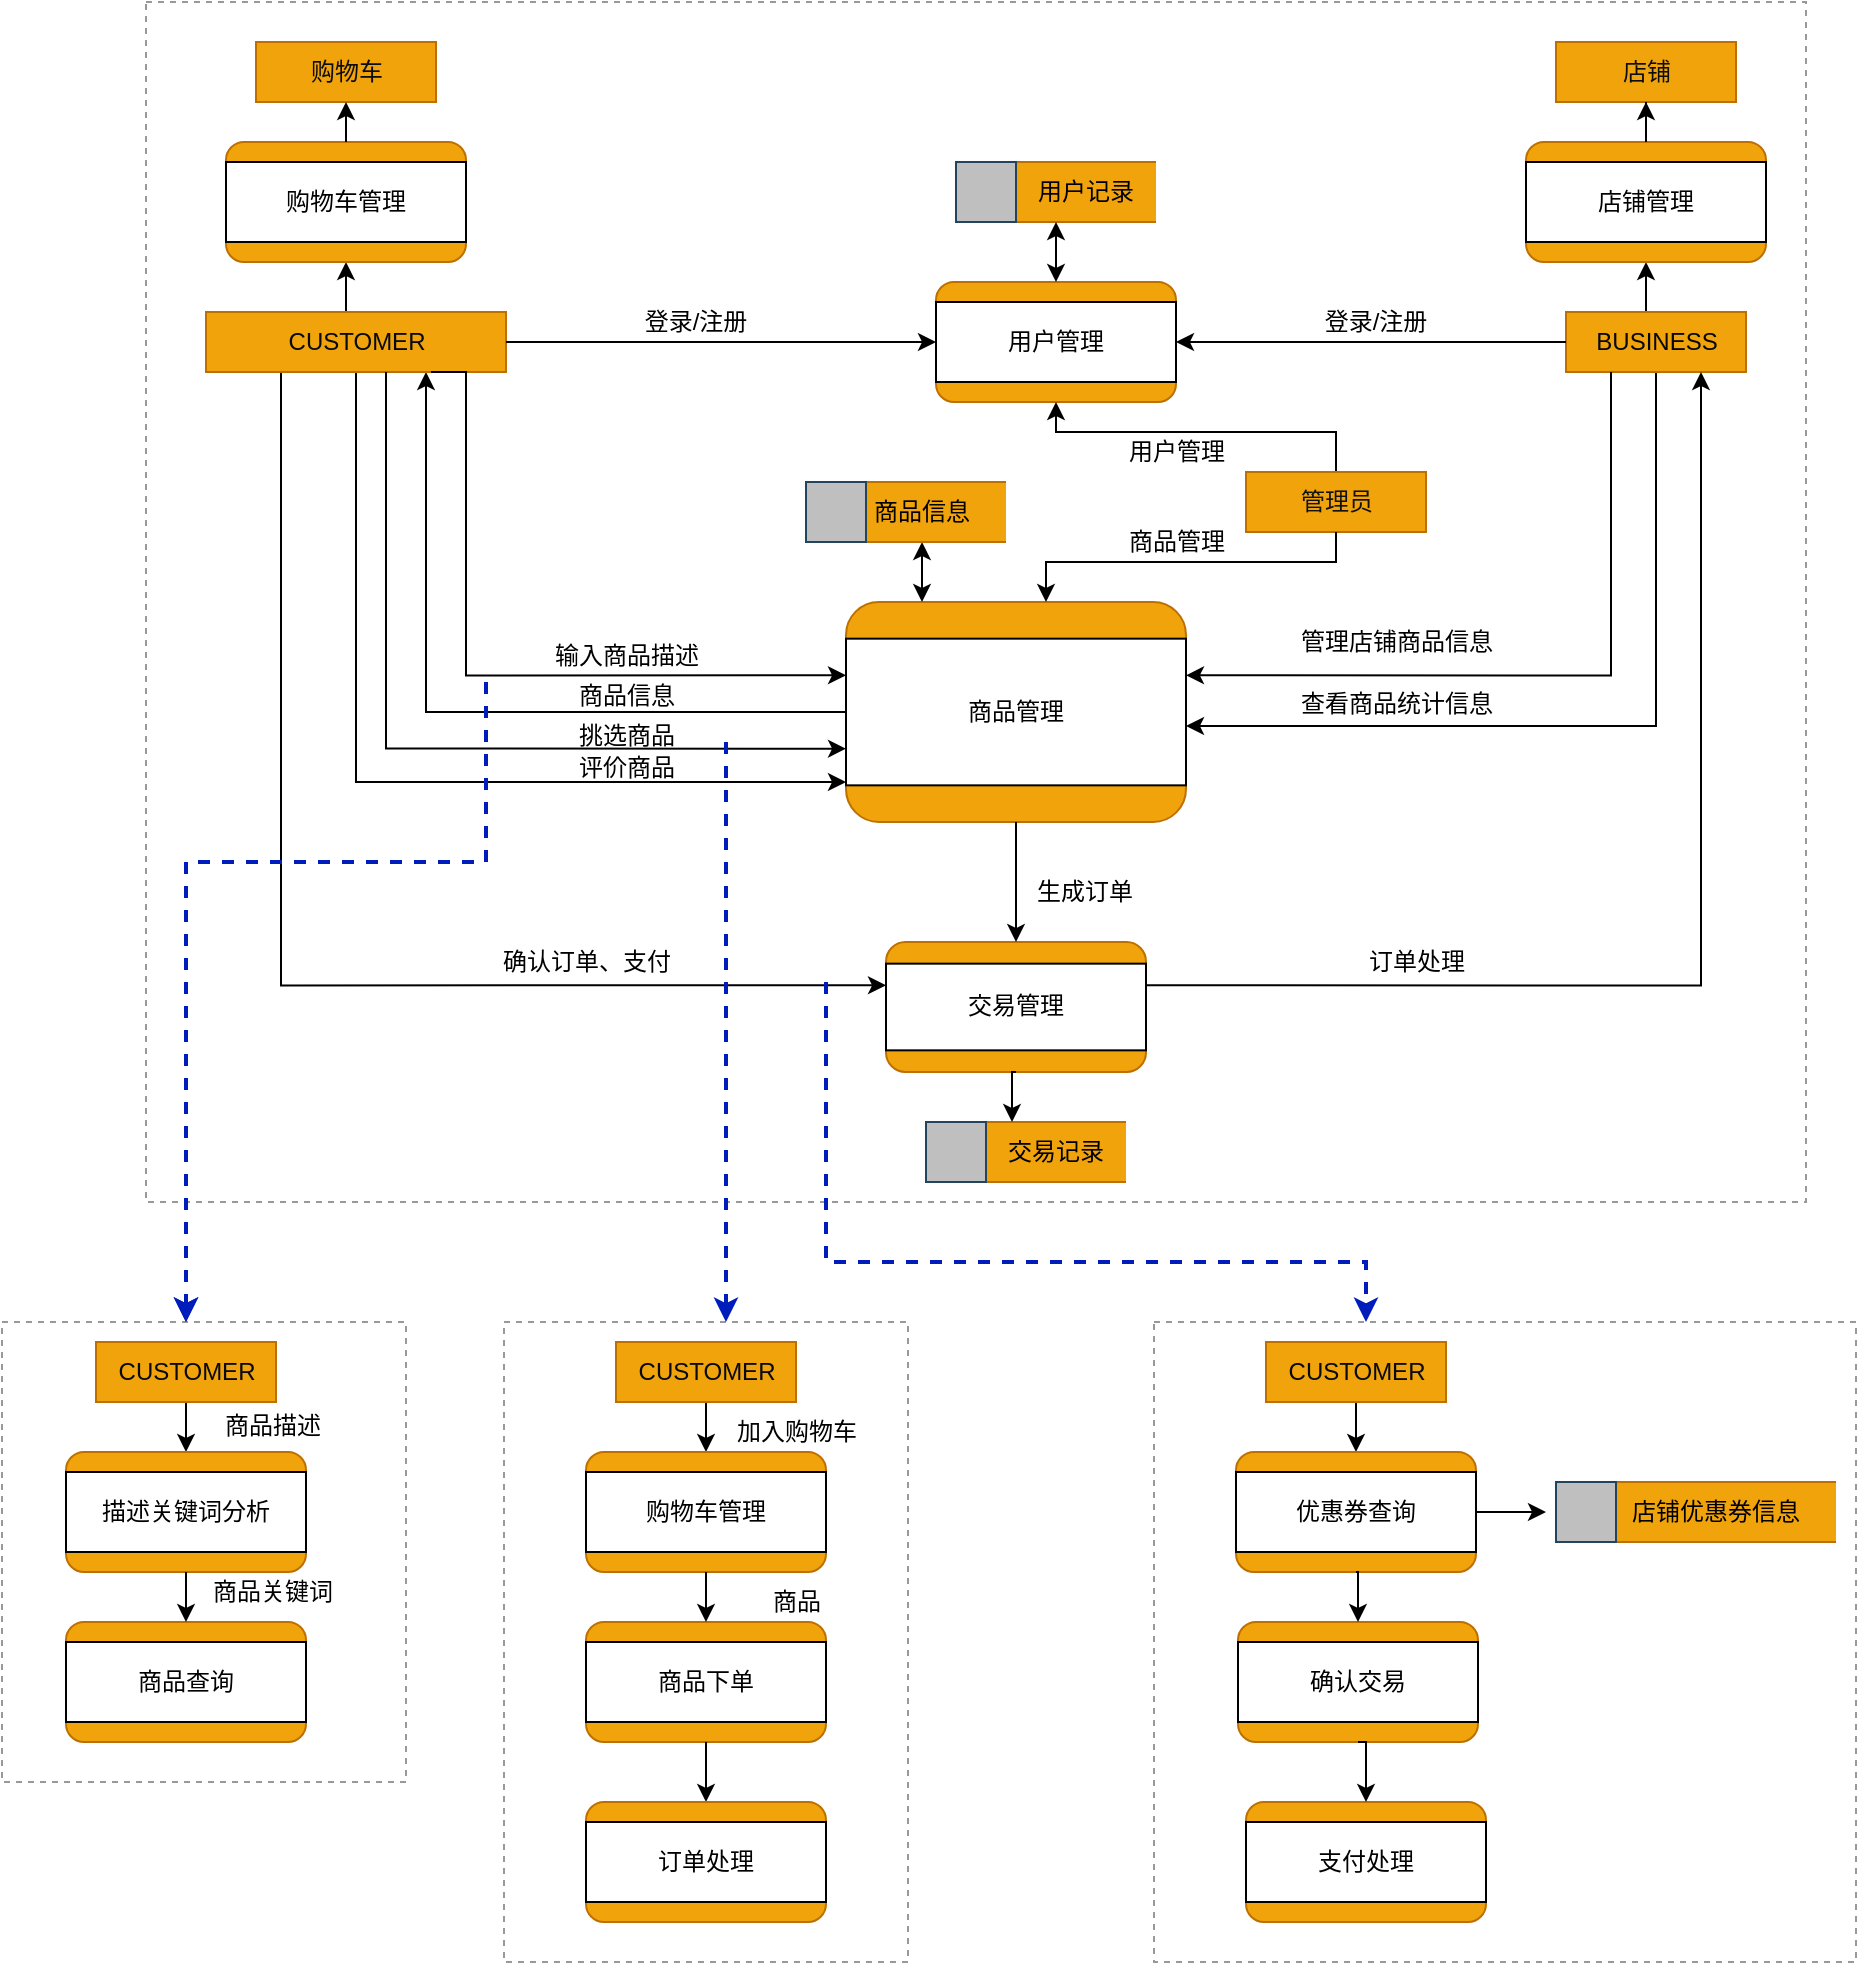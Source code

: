 <mxfile version="13.11.0" type="github" pages="3">
  <diagram id="C5RBs43oDa-KdzZeNtuy" name="Page-1">
    <mxGraphModel dx="1801" dy="538" grid="1" gridSize="10" guides="1" tooltips="1" connect="1" arrows="1" fold="1" page="1" pageScale="1" pageWidth="827" pageHeight="1169" math="0" shadow="0">
      <root>
        <mxCell id="WIyWlLk6GJQsqaUBKTNV-0" />
        <mxCell id="WIyWlLk6GJQsqaUBKTNV-1" parent="WIyWlLk6GJQsqaUBKTNV-0" />
        <mxCell id="73fjd1KzLRsIbyiHqIJ2-114" value="" style="rounded=0;whiteSpace=wrap;html=1;dashed=1;strokeWidth=1;fillColor=none;perimeterSpacing=0;opacity=40;" parent="WIyWlLk6GJQsqaUBKTNV-1" vertex="1">
          <mxGeometry x="-90" y="60" width="830" height="600" as="geometry" />
        </mxCell>
        <mxCell id="73fjd1KzLRsIbyiHqIJ2-70" value="" style="group;container=1;" parent="WIyWlLk6GJQsqaUBKTNV-1" vertex="1" connectable="0">
          <mxGeometry x="40" y="140" width="570" height="415" as="geometry" />
        </mxCell>
        <mxCell id="73fjd1KzLRsIbyiHqIJ2-24" value="" style="group" parent="73fjd1KzLRsIbyiHqIJ2-70" vertex="1" connectable="0">
          <mxGeometry x="265" y="60" width="120" height="60" as="geometry" />
        </mxCell>
        <mxCell id="73fjd1KzLRsIbyiHqIJ2-22" value="" style="rounded=1;whiteSpace=wrap;html=1;fillColor=#f0a30a;strokeColor=#BD7000;fontColor=#ffffff;" parent="73fjd1KzLRsIbyiHqIJ2-24" vertex="1">
          <mxGeometry width="120" height="60" as="geometry" />
        </mxCell>
        <mxCell id="73fjd1KzLRsIbyiHqIJ2-23" value="用户管理" style="rounded=0;whiteSpace=wrap;html=1;" parent="73fjd1KzLRsIbyiHqIJ2-24" vertex="1">
          <mxGeometry y="10" width="120" height="40" as="geometry" />
        </mxCell>
        <mxCell id="73fjd1KzLRsIbyiHqIJ2-29" value="" style="group" parent="73fjd1KzLRsIbyiHqIJ2-70" vertex="1" connectable="0">
          <mxGeometry x="275" width="100" height="30" as="geometry" />
        </mxCell>
        <mxCell id="73fjd1KzLRsIbyiHqIJ2-25" value="" style="html=1;dashed=0;whitespace=wrap;shape=mxgraph.dfd.dataStoreID;align=left;spacingLeft=3;points=[[0,0],[0.5,0],[1,0],[0,0.5],[1,0.5],[0,1],[0.5,1],[1,1]];fillColor=#f0a30a;strokeColor=#BD7000;fontColor=#ffffff;" parent="73fjd1KzLRsIbyiHqIJ2-29" vertex="1">
          <mxGeometry width="100" height="30" as="geometry" />
        </mxCell>
        <mxCell id="73fjd1KzLRsIbyiHqIJ2-27" value="" style="rounded=0;whiteSpace=wrap;html=1;strokeColor=#23445d;fillColor=#BFBFBF;" parent="73fjd1KzLRsIbyiHqIJ2-29" vertex="1">
          <mxGeometry width="30" height="30" as="geometry" />
        </mxCell>
        <mxCell id="73fjd1KzLRsIbyiHqIJ2-28" value="用户记录" style="text;html=1;strokeColor=none;fillColor=none;align=center;verticalAlign=middle;whiteSpace=wrap;rounded=0;" parent="73fjd1KzLRsIbyiHqIJ2-29" vertex="1">
          <mxGeometry x="30" y="5" width="70" height="20" as="geometry" />
        </mxCell>
        <mxCell id="73fjd1KzLRsIbyiHqIJ2-32" value="" style="endArrow=classic;startArrow=classic;html=1;exitX=0.5;exitY=0;exitDx=0;exitDy=0;entryX=0.5;entryY=1;entryDx=0;entryDy=0;" parent="73fjd1KzLRsIbyiHqIJ2-70" source="73fjd1KzLRsIbyiHqIJ2-22" target="73fjd1KzLRsIbyiHqIJ2-25" edge="1">
          <mxGeometry width="50" height="50" relative="1" as="geometry">
            <mxPoint x="240" y="70" as="sourcePoint" />
            <mxPoint x="290" y="20" as="targetPoint" />
          </mxGeometry>
        </mxCell>
        <mxCell id="73fjd1KzLRsIbyiHqIJ2-33" value="登录/注册" style="text;html=1;strokeColor=none;fillColor=none;align=center;verticalAlign=middle;whiteSpace=wrap;rounded=0;" parent="73fjd1KzLRsIbyiHqIJ2-70" vertex="1">
          <mxGeometry x="110" y="70" width="70" height="20" as="geometry" />
        </mxCell>
        <mxCell id="73fjd1KzLRsIbyiHqIJ2-37" value="" style="group;strokeWidth=3;" parent="73fjd1KzLRsIbyiHqIJ2-70" vertex="1" connectable="0">
          <mxGeometry x="220" y="220" width="180" height="120" as="geometry" />
        </mxCell>
        <mxCell id="73fjd1KzLRsIbyiHqIJ2-38" value="" style="rounded=1;whiteSpace=wrap;html=1;fillColor=#f0a30a;strokeColor=#BD7000;fontColor=#ffffff;" parent="73fjd1KzLRsIbyiHqIJ2-37" vertex="1">
          <mxGeometry width="170" height="110" as="geometry" />
        </mxCell>
        <mxCell id="73fjd1KzLRsIbyiHqIJ2-39" value="商品管理" style="rounded=0;whiteSpace=wrap;html=1;" parent="73fjd1KzLRsIbyiHqIJ2-37" vertex="1">
          <mxGeometry y="18.333" width="170" height="73.333" as="geometry" />
        </mxCell>
        <mxCell id="73fjd1KzLRsIbyiHqIJ2-93" value="" style="endArrow=classic;startArrow=classic;html=1;" parent="73fjd1KzLRsIbyiHqIJ2-37" edge="1">
          <mxGeometry width="50" height="50" relative="1" as="geometry">
            <mxPoint x="38" y="-30" as="sourcePoint" />
            <mxPoint x="38" as="targetPoint" />
            <Array as="points">
              <mxPoint x="38" y="-10" />
            </Array>
          </mxGeometry>
        </mxCell>
        <mxCell id="73fjd1KzLRsIbyiHqIJ2-41" value="输入商品描述" style="text;html=1;align=center;verticalAlign=middle;resizable=0;points=[];autosize=1;" parent="73fjd1KzLRsIbyiHqIJ2-70" vertex="1">
          <mxGeometry x="60" y="237" width="100" height="20" as="geometry" />
        </mxCell>
        <mxCell id="73fjd1KzLRsIbyiHqIJ2-44" value="商品信息" style="text;html=1;align=center;verticalAlign=middle;resizable=0;points=[];autosize=1;" parent="73fjd1KzLRsIbyiHqIJ2-70" vertex="1">
          <mxGeometry x="75" y="257" width="70" height="20" as="geometry" />
        </mxCell>
        <mxCell id="73fjd1KzLRsIbyiHqIJ2-51" value="挑选商品" style="text;html=1;align=center;verticalAlign=middle;resizable=0;points=[];autosize=1;" parent="73fjd1KzLRsIbyiHqIJ2-70" vertex="1">
          <mxGeometry x="75" y="277" width="70" height="20" as="geometry" />
        </mxCell>
        <mxCell id="73fjd1KzLRsIbyiHqIJ2-54" value="登录/注册" style="text;html=1;strokeColor=none;fillColor=none;align=center;verticalAlign=middle;whiteSpace=wrap;rounded=0;" parent="73fjd1KzLRsIbyiHqIJ2-70" vertex="1">
          <mxGeometry x="450" y="70" width="70" height="20" as="geometry" />
        </mxCell>
        <mxCell id="73fjd1KzLRsIbyiHqIJ2-56" value="管理店铺商品信息" style="text;html=1;align=center;verticalAlign=middle;resizable=0;points=[];autosize=1;" parent="73fjd1KzLRsIbyiHqIJ2-70" vertex="1">
          <mxGeometry x="430" y="230" width="130" height="20" as="geometry" />
        </mxCell>
        <mxCell id="73fjd1KzLRsIbyiHqIJ2-76" style="edgeStyle=orthogonalEdgeStyle;rounded=0;orthogonalLoop=1;jettySize=auto;html=1;exitX=0;exitY=0.5;exitDx=0;exitDy=0;" parent="73fjd1KzLRsIbyiHqIJ2-70" source="73fjd1KzLRsIbyiHqIJ2-39" edge="1">
          <mxGeometry relative="1" as="geometry">
            <mxPoint x="10" y="105" as="targetPoint" />
            <Array as="points">
              <mxPoint x="10" y="275" />
            </Array>
          </mxGeometry>
        </mxCell>
        <mxCell id="73fjd1KzLRsIbyiHqIJ2-79" value="" style="group" parent="73fjd1KzLRsIbyiHqIJ2-70" vertex="1" connectable="0">
          <mxGeometry x="200" y="160" width="100" height="30" as="geometry" />
        </mxCell>
        <mxCell id="73fjd1KzLRsIbyiHqIJ2-80" value="" style="html=1;dashed=0;whitespace=wrap;shape=mxgraph.dfd.dataStoreID;align=left;spacingLeft=3;points=[[0,0],[0.5,0],[1,0],[0,0.5],[1,0.5],[0,1],[0.5,1],[1,1]];fillColor=#f0a30a;strokeColor=#BD7000;fontColor=#ffffff;" parent="73fjd1KzLRsIbyiHqIJ2-79" vertex="1">
          <mxGeometry width="100" height="30" as="geometry" />
        </mxCell>
        <mxCell id="73fjd1KzLRsIbyiHqIJ2-81" value="" style="rounded=0;whiteSpace=wrap;html=1;strokeColor=#23445d;fillColor=#BFBFBF;" parent="73fjd1KzLRsIbyiHqIJ2-79" vertex="1">
          <mxGeometry width="30" height="30" as="geometry" />
        </mxCell>
        <mxCell id="73fjd1KzLRsIbyiHqIJ2-82" value="商品信息" style="text;html=1;strokeColor=none;fillColor=none;align=center;verticalAlign=middle;whiteSpace=wrap;rounded=0;" parent="73fjd1KzLRsIbyiHqIJ2-79" vertex="1">
          <mxGeometry x="23" y="5" width="70" height="20" as="geometry" />
        </mxCell>
        <mxCell id="73fjd1KzLRsIbyiHqIJ2-92" style="edgeStyle=orthogonalEdgeStyle;rounded=0;orthogonalLoop=1;jettySize=auto;html=1;exitX=0.5;exitY=1;exitDx=0;exitDy=0;" parent="73fjd1KzLRsIbyiHqIJ2-79" source="73fjd1KzLRsIbyiHqIJ2-82" target="73fjd1KzLRsIbyiHqIJ2-82" edge="1">
          <mxGeometry relative="1" as="geometry" />
        </mxCell>
        <mxCell id="73fjd1KzLRsIbyiHqIJ2-101" value="查看商品统计信息" style="text;html=1;align=center;verticalAlign=middle;resizable=0;points=[];autosize=1;" parent="73fjd1KzLRsIbyiHqIJ2-70" vertex="1">
          <mxGeometry x="430" y="261" width="130" height="20" as="geometry" />
        </mxCell>
        <mxCell id="73fjd1KzLRsIbyiHqIJ2-104" value="评价商品" style="text;html=1;align=center;verticalAlign=middle;resizable=0;points=[];autosize=1;" parent="73fjd1KzLRsIbyiHqIJ2-70" vertex="1">
          <mxGeometry x="75" y="293" width="70" height="20" as="geometry" />
        </mxCell>
        <mxCell id="73fjd1KzLRsIbyiHqIJ2-66" value="确认订单、支付" style="text;html=1;align=center;verticalAlign=middle;resizable=0;points=[];autosize=1;" parent="73fjd1KzLRsIbyiHqIJ2-70" vertex="1">
          <mxGeometry x="35" y="390" width="110" height="20" as="geometry" />
        </mxCell>
        <mxCell id="73fjd1KzLRsIbyiHqIJ2-111" style="edgeStyle=orthogonalEdgeStyle;rounded=0;orthogonalLoop=1;jettySize=auto;html=1;exitX=0.5;exitY=0;exitDx=0;exitDy=0;entryX=0.5;entryY=1;entryDx=0;entryDy=0;" parent="73fjd1KzLRsIbyiHqIJ2-70" source="73fjd1KzLRsIbyiHqIJ2-108" target="73fjd1KzLRsIbyiHqIJ2-22" edge="1">
          <mxGeometry relative="1" as="geometry">
            <Array as="points">
              <mxPoint x="465" y="135" />
              <mxPoint x="325" y="135" />
            </Array>
          </mxGeometry>
        </mxCell>
        <mxCell id="73fjd1KzLRsIbyiHqIJ2-108" value="&lt;font color=&quot;#121212&quot;&gt;管理员&lt;/font&gt;" style="html=1;dashed=0;whitespace=wrap;fillColor=#f0a30a;strokeColor=#BD7000;fontColor=#ffffff;" parent="73fjd1KzLRsIbyiHqIJ2-70" vertex="1">
          <mxGeometry x="420" y="155" width="90" height="30" as="geometry" />
        </mxCell>
        <mxCell id="73fjd1KzLRsIbyiHqIJ2-112" value="用户管理" style="text;html=1;align=center;verticalAlign=middle;resizable=0;points=[];autosize=1;" parent="73fjd1KzLRsIbyiHqIJ2-70" vertex="1">
          <mxGeometry x="350" y="135" width="70" height="20" as="geometry" />
        </mxCell>
        <mxCell id="73fjd1KzLRsIbyiHqIJ2-110" value="商品管理" style="text;html=1;align=center;verticalAlign=middle;resizable=0;points=[];autosize=1;" parent="73fjd1KzLRsIbyiHqIJ2-70" vertex="1">
          <mxGeometry x="350" y="180" width="70" height="20" as="geometry" />
        </mxCell>
        <mxCell id="73fjd1KzLRsIbyiHqIJ2-59" value="" style="group" parent="WIyWlLk6GJQsqaUBKTNV-1" vertex="1" connectable="0">
          <mxGeometry x="280" y="530" width="130" height="65" as="geometry" />
        </mxCell>
        <mxCell id="73fjd1KzLRsIbyiHqIJ2-60" value="" style="rounded=1;whiteSpace=wrap;html=1;fillColor=#f0a30a;strokeColor=#BD7000;fontColor=#ffffff;" parent="73fjd1KzLRsIbyiHqIJ2-59" vertex="1">
          <mxGeometry width="130" height="65" as="geometry" />
        </mxCell>
        <mxCell id="73fjd1KzLRsIbyiHqIJ2-61" value="交易管理" style="rounded=0;whiteSpace=wrap;html=1;" parent="73fjd1KzLRsIbyiHqIJ2-59" vertex="1">
          <mxGeometry y="10.833" width="130" height="43.333" as="geometry" />
        </mxCell>
        <mxCell id="73fjd1KzLRsIbyiHqIJ2-62" style="edgeStyle=orthogonalEdgeStyle;rounded=0;orthogonalLoop=1;jettySize=auto;html=1;exitX=0.5;exitY=1;exitDx=0;exitDy=0;entryX=0.5;entryY=0;entryDx=0;entryDy=0;" parent="WIyWlLk6GJQsqaUBKTNV-1" source="73fjd1KzLRsIbyiHqIJ2-38" target="73fjd1KzLRsIbyiHqIJ2-60" edge="1">
          <mxGeometry relative="1" as="geometry" />
        </mxCell>
        <mxCell id="73fjd1KzLRsIbyiHqIJ2-100" style="edgeStyle=orthogonalEdgeStyle;rounded=0;orthogonalLoop=1;jettySize=auto;html=1;exitX=0.5;exitY=1;exitDx=0;exitDy=0;entryX=1;entryY=0.595;entryDx=0;entryDy=0;entryPerimeter=0;" parent="WIyWlLk6GJQsqaUBKTNV-1" source="73fjd1KzLRsIbyiHqIJ2-52" target="73fjd1KzLRsIbyiHqIJ2-39" edge="1">
          <mxGeometry relative="1" as="geometry" />
        </mxCell>
        <mxCell id="ZI1PdzOmP2o10sCKOs4k-3" style="edgeStyle=orthogonalEdgeStyle;rounded=0;orthogonalLoop=1;jettySize=auto;html=1;exitX=0.5;exitY=0;exitDx=0;exitDy=0;entryX=0.5;entryY=1;entryDx=0;entryDy=0;" edge="1" parent="WIyWlLk6GJQsqaUBKTNV-1" source="73fjd1KzLRsIbyiHqIJ2-52" target="ZI1PdzOmP2o10sCKOs4k-1">
          <mxGeometry relative="1" as="geometry" />
        </mxCell>
        <mxCell id="73fjd1KzLRsIbyiHqIJ2-52" value="&lt;font color=&quot;#080808&quot;&gt;BUSINESS&lt;/font&gt;" style="html=1;dashed=0;whitespace=wrap;fillColor=#f0a30a;strokeColor=#BD7000;fontColor=#ffffff;" parent="WIyWlLk6GJQsqaUBKTNV-1" vertex="1">
          <mxGeometry x="620" y="215" width="90" height="30" as="geometry" />
        </mxCell>
        <mxCell id="73fjd1KzLRsIbyiHqIJ2-53" style="edgeStyle=orthogonalEdgeStyle;rounded=0;orthogonalLoop=1;jettySize=auto;html=1;exitX=0;exitY=0.5;exitDx=0;exitDy=0;" parent="WIyWlLk6GJQsqaUBKTNV-1" source="73fjd1KzLRsIbyiHqIJ2-52" target="73fjd1KzLRsIbyiHqIJ2-23" edge="1">
          <mxGeometry relative="1" as="geometry" />
        </mxCell>
        <mxCell id="73fjd1KzLRsIbyiHqIJ2-55" style="edgeStyle=orthogonalEdgeStyle;rounded=0;orthogonalLoop=1;jettySize=auto;html=1;exitX=0.25;exitY=1;exitDx=0;exitDy=0;entryX=1;entryY=0.25;entryDx=0;entryDy=0;" parent="WIyWlLk6GJQsqaUBKTNV-1" source="73fjd1KzLRsIbyiHqIJ2-52" target="73fjd1KzLRsIbyiHqIJ2-39" edge="1">
          <mxGeometry relative="1" as="geometry" />
        </mxCell>
        <mxCell id="73fjd1KzLRsIbyiHqIJ2-63" value="生成订单" style="text;html=1;align=center;verticalAlign=middle;resizable=0;points=[];autosize=1;" parent="WIyWlLk6GJQsqaUBKTNV-1" vertex="1">
          <mxGeometry x="344" y="495" width="70" height="20" as="geometry" />
        </mxCell>
        <mxCell id="73fjd1KzLRsIbyiHqIJ2-69" value="订单处理" style="text;html=1;align=center;verticalAlign=middle;resizable=0;points=[];autosize=1;" parent="WIyWlLk6GJQsqaUBKTNV-1" vertex="1">
          <mxGeometry x="510" y="530" width="70" height="20" as="geometry" />
        </mxCell>
        <mxCell id="73fjd1KzLRsIbyiHqIJ2-94" value="" style="group" parent="WIyWlLk6GJQsqaUBKTNV-1" vertex="1" connectable="0">
          <mxGeometry x="300" y="620" width="100" height="30" as="geometry" />
        </mxCell>
        <mxCell id="73fjd1KzLRsIbyiHqIJ2-95" value="" style="html=1;dashed=0;whitespace=wrap;shape=mxgraph.dfd.dataStoreID;align=left;spacingLeft=3;points=[[0,0],[0.5,0],[1,0],[0,0.5],[1,0.5],[0,1],[0.5,1],[1,1]];fillColor=#f0a30a;strokeColor=#BD7000;fontColor=#ffffff;" parent="73fjd1KzLRsIbyiHqIJ2-94" vertex="1">
          <mxGeometry width="100" height="30" as="geometry" />
        </mxCell>
        <mxCell id="73fjd1KzLRsIbyiHqIJ2-96" value="" style="rounded=0;whiteSpace=wrap;html=1;strokeColor=#23445d;fillColor=#BFBFBF;" parent="73fjd1KzLRsIbyiHqIJ2-94" vertex="1">
          <mxGeometry width="30" height="30" as="geometry" />
        </mxCell>
        <mxCell id="73fjd1KzLRsIbyiHqIJ2-97" value="交易记录" style="text;html=1;strokeColor=none;fillColor=none;align=center;verticalAlign=middle;whiteSpace=wrap;rounded=0;" parent="73fjd1KzLRsIbyiHqIJ2-94" vertex="1">
          <mxGeometry x="30" y="5" width="70" height="20" as="geometry" />
        </mxCell>
        <mxCell id="73fjd1KzLRsIbyiHqIJ2-98" style="edgeStyle=orthogonalEdgeStyle;rounded=0;orthogonalLoop=1;jettySize=auto;html=1;exitX=0.5;exitY=1;exitDx=0;exitDy=0;entryX=0.43;entryY=0;entryDx=0;entryDy=0;entryPerimeter=0;" parent="WIyWlLk6GJQsqaUBKTNV-1" source="73fjd1KzLRsIbyiHqIJ2-60" target="73fjd1KzLRsIbyiHqIJ2-95" edge="1">
          <mxGeometry relative="1" as="geometry" />
        </mxCell>
        <mxCell id="73fjd1KzLRsIbyiHqIJ2-99" style="edgeStyle=orthogonalEdgeStyle;rounded=0;orthogonalLoop=1;jettySize=auto;html=1;exitX=1;exitY=0.25;exitDx=0;exitDy=0;entryX=0.75;entryY=1;entryDx=0;entryDy=0;" parent="WIyWlLk6GJQsqaUBKTNV-1" source="73fjd1KzLRsIbyiHqIJ2-61" target="73fjd1KzLRsIbyiHqIJ2-52" edge="1">
          <mxGeometry relative="1" as="geometry" />
        </mxCell>
        <mxCell id="73fjd1KzLRsIbyiHqIJ2-102" style="edgeStyle=orthogonalEdgeStyle;rounded=0;orthogonalLoop=1;jettySize=auto;html=1;exitX=0.5;exitY=1;exitDx=0;exitDy=0;" parent="WIyWlLk6GJQsqaUBKTNV-1" source="73fjd1KzLRsIbyiHqIJ2-8" edge="1">
          <mxGeometry relative="1" as="geometry">
            <mxPoint x="260" y="450" as="targetPoint" />
            <Array as="points">
              <mxPoint x="15" y="450" />
              <mxPoint x="260" y="450" />
            </Array>
          </mxGeometry>
        </mxCell>
        <mxCell id="73fjd1KzLRsIbyiHqIJ2-105" style="edgeStyle=orthogonalEdgeStyle;rounded=0;orthogonalLoop=1;jettySize=auto;html=1;exitX=0.25;exitY=1;exitDx=0;exitDy=0;entryX=0;entryY=0.25;entryDx=0;entryDy=0;" parent="WIyWlLk6GJQsqaUBKTNV-1" source="73fjd1KzLRsIbyiHqIJ2-8" target="73fjd1KzLRsIbyiHqIJ2-61" edge="1">
          <mxGeometry relative="1" as="geometry" />
        </mxCell>
        <mxCell id="73fjd1KzLRsIbyiHqIJ2-138" style="edgeStyle=orthogonalEdgeStyle;rounded=0;orthogonalLoop=1;jettySize=auto;html=1;exitX=0.5;exitY=0;exitDx=0;exitDy=0;entryX=0.5;entryY=1;entryDx=0;entryDy=0;strokeWidth=1;" parent="WIyWlLk6GJQsqaUBKTNV-1" source="73fjd1KzLRsIbyiHqIJ2-8" target="73fjd1KzLRsIbyiHqIJ2-134" edge="1">
          <mxGeometry relative="1" as="geometry" />
        </mxCell>
        <mxCell id="73fjd1KzLRsIbyiHqIJ2-8" value="&lt;font color=&quot;#0A0A0A&quot;&gt;CUSTOMER&lt;/font&gt;" style="html=1;dashed=0;whitespace=wrap;fillColor=#f0a30a;strokeColor=#BD7000;fontColor=#ffffff;" parent="WIyWlLk6GJQsqaUBKTNV-1" vertex="1">
          <mxGeometry x="-60" y="215" width="150" height="30" as="geometry" />
        </mxCell>
        <mxCell id="73fjd1KzLRsIbyiHqIJ2-30" style="edgeStyle=orthogonalEdgeStyle;rounded=0;orthogonalLoop=1;jettySize=auto;html=1;exitX=1;exitY=0.5;exitDx=0;exitDy=0;entryX=0;entryY=0.5;entryDx=0;entryDy=0;" parent="WIyWlLk6GJQsqaUBKTNV-1" source="73fjd1KzLRsIbyiHqIJ2-8" target="73fjd1KzLRsIbyiHqIJ2-23" edge="1">
          <mxGeometry relative="1" as="geometry" />
        </mxCell>
        <mxCell id="73fjd1KzLRsIbyiHqIJ2-78" style="edgeStyle=orthogonalEdgeStyle;rounded=0;orthogonalLoop=1;jettySize=auto;html=1;exitX=0.75;exitY=1;exitDx=0;exitDy=0;entryX=0;entryY=0.25;entryDx=0;entryDy=0;" parent="WIyWlLk6GJQsqaUBKTNV-1" source="73fjd1KzLRsIbyiHqIJ2-8" target="73fjd1KzLRsIbyiHqIJ2-39" edge="1">
          <mxGeometry relative="1" as="geometry">
            <Array as="points">
              <mxPoint x="70" y="245" />
              <mxPoint x="70" y="397" />
            </Array>
          </mxGeometry>
        </mxCell>
        <mxCell id="73fjd1KzLRsIbyiHqIJ2-77" style="edgeStyle=orthogonalEdgeStyle;rounded=0;orthogonalLoop=1;jettySize=auto;html=1;entryX=0;entryY=0.75;entryDx=0;entryDy=0;" parent="WIyWlLk6GJQsqaUBKTNV-1" source="73fjd1KzLRsIbyiHqIJ2-8" target="73fjd1KzLRsIbyiHqIJ2-39" edge="1">
          <mxGeometry relative="1" as="geometry">
            <Array as="points">
              <mxPoint x="30" y="433" />
            </Array>
          </mxGeometry>
        </mxCell>
        <mxCell id="73fjd1KzLRsIbyiHqIJ2-109" style="edgeStyle=orthogonalEdgeStyle;rounded=0;orthogonalLoop=1;jettySize=auto;html=1;exitX=0.5;exitY=1;exitDx=0;exitDy=0;" parent="WIyWlLk6GJQsqaUBKTNV-1" source="73fjd1KzLRsIbyiHqIJ2-108" edge="1">
          <mxGeometry relative="1" as="geometry">
            <mxPoint x="360" y="360" as="targetPoint" />
            <Array as="points">
              <mxPoint x="505" y="340" />
              <mxPoint x="360" y="340" />
            </Array>
          </mxGeometry>
        </mxCell>
        <mxCell id="73fjd1KzLRsIbyiHqIJ2-117" value="" style="endArrow=classic;html=1;dashed=1;rounded=0;fillColor=#0050ef;strokeColor=#001DBC;strokeWidth=2;" parent="WIyWlLk6GJQsqaUBKTNV-1" edge="1">
          <mxGeometry width="50" height="50" relative="1" as="geometry">
            <mxPoint x="80" y="400" as="sourcePoint" />
            <mxPoint x="-70" y="720" as="targetPoint" />
            <Array as="points">
              <mxPoint x="80" y="490" />
              <mxPoint x="-70" y="490" />
            </Array>
          </mxGeometry>
        </mxCell>
        <mxCell id="73fjd1KzLRsIbyiHqIJ2-127" style="edgeStyle=orthogonalEdgeStyle;rounded=0;orthogonalLoop=1;jettySize=auto;html=1;exitX=0.5;exitY=1;exitDx=0;exitDy=0;entryX=0.5;entryY=0;entryDx=0;entryDy=0;strokeWidth=1;" parent="WIyWlLk6GJQsqaUBKTNV-1" source="73fjd1KzLRsIbyiHqIJ2-118" target="73fjd1KzLRsIbyiHqIJ2-120" edge="1">
          <mxGeometry relative="1" as="geometry" />
        </mxCell>
        <mxCell id="73fjd1KzLRsIbyiHqIJ2-118" value="&lt;font color=&quot;#0A0A0A&quot;&gt;CUSTOMER&lt;/font&gt;" style="html=1;dashed=0;whitespace=wrap;fillColor=#f0a30a;strokeColor=#BD7000;fontColor=#ffffff;" parent="WIyWlLk6GJQsqaUBKTNV-1" vertex="1">
          <mxGeometry x="-115" y="730" width="90" height="30" as="geometry" />
        </mxCell>
        <mxCell id="73fjd1KzLRsIbyiHqIJ2-119" value="" style="group" parent="WIyWlLk6GJQsqaUBKTNV-1" vertex="1" connectable="0">
          <mxGeometry x="-130" y="785" width="150" height="85" as="geometry" />
        </mxCell>
        <mxCell id="73fjd1KzLRsIbyiHqIJ2-120" value="" style="rounded=1;whiteSpace=wrap;html=1;fillColor=#f0a30a;strokeColor=#BD7000;fontColor=#ffffff;" parent="73fjd1KzLRsIbyiHqIJ2-119" vertex="1">
          <mxGeometry width="120" height="60" as="geometry" />
        </mxCell>
        <mxCell id="73fjd1KzLRsIbyiHqIJ2-121" value="描述关键词分析" style="rounded=0;whiteSpace=wrap;html=1;" parent="73fjd1KzLRsIbyiHqIJ2-119" vertex="1">
          <mxGeometry y="10" width="120" height="40" as="geometry" />
        </mxCell>
        <mxCell id="73fjd1KzLRsIbyiHqIJ2-158" value="商品关键词" style="text;html=1;align=center;verticalAlign=middle;resizable=0;points=[];autosize=1;" parent="73fjd1KzLRsIbyiHqIJ2-119" vertex="1">
          <mxGeometry x="58" y="60" width="90" height="20" as="geometry" />
        </mxCell>
        <mxCell id="73fjd1KzLRsIbyiHqIJ2-132" value="商品描述" style="text;html=1;align=center;verticalAlign=middle;resizable=0;points=[];autosize=1;" parent="WIyWlLk6GJQsqaUBKTNV-1" vertex="1">
          <mxGeometry x="-62" y="762" width="70" height="20" as="geometry" />
        </mxCell>
        <mxCell id="73fjd1KzLRsIbyiHqIJ2-133" value="" style="group" parent="WIyWlLk6GJQsqaUBKTNV-1" vertex="1" connectable="0">
          <mxGeometry x="-50" y="130" width="120" height="60" as="geometry" />
        </mxCell>
        <mxCell id="73fjd1KzLRsIbyiHqIJ2-134" value="" style="rounded=1;whiteSpace=wrap;html=1;fillColor=#f0a30a;strokeColor=#BD7000;fontColor=#ffffff;" parent="73fjd1KzLRsIbyiHqIJ2-133" vertex="1">
          <mxGeometry width="120" height="60" as="geometry" />
        </mxCell>
        <mxCell id="73fjd1KzLRsIbyiHqIJ2-135" value="购物车管理" style="rounded=0;whiteSpace=wrap;html=1;" parent="73fjd1KzLRsIbyiHqIJ2-133" vertex="1">
          <mxGeometry y="10" width="120" height="40" as="geometry" />
        </mxCell>
        <mxCell id="73fjd1KzLRsIbyiHqIJ2-139" value="" style="endArrow=classic;html=1;dashed=1;rounded=0;fillColor=#0050ef;strokeColor=#001DBC;strokeWidth=2;" parent="WIyWlLk6GJQsqaUBKTNV-1" edge="1">
          <mxGeometry width="50" height="50" relative="1" as="geometry">
            <mxPoint x="80" y="400" as="sourcePoint" />
            <mxPoint x="-70" y="720" as="targetPoint" />
            <Array as="points">
              <mxPoint x="80" y="490" />
              <mxPoint x="-70" y="490" />
              <mxPoint x="-70" y="610" />
            </Array>
          </mxGeometry>
        </mxCell>
        <mxCell id="73fjd1KzLRsIbyiHqIJ2-140" value="" style="endArrow=classic;html=1;strokeWidth=2;dashed=1;fillColor=#0050ef;strokeColor=#001DBC;" parent="WIyWlLk6GJQsqaUBKTNV-1" edge="1">
          <mxGeometry width="50" height="50" relative="1" as="geometry">
            <mxPoint x="200" y="430" as="sourcePoint" />
            <mxPoint x="200" y="720" as="targetPoint" />
          </mxGeometry>
        </mxCell>
        <mxCell id="73fjd1KzLRsIbyiHqIJ2-149" style="edgeStyle=orthogonalEdgeStyle;rounded=0;orthogonalLoop=1;jettySize=auto;html=1;exitX=0.5;exitY=1;exitDx=0;exitDy=0;entryX=0.5;entryY=0;entryDx=0;entryDy=0;strokeWidth=1;" parent="WIyWlLk6GJQsqaUBKTNV-1" source="73fjd1KzLRsIbyiHqIJ2-142" target="73fjd1KzLRsIbyiHqIJ2-144" edge="1">
          <mxGeometry relative="1" as="geometry" />
        </mxCell>
        <mxCell id="73fjd1KzLRsIbyiHqIJ2-142" value="&lt;font color=&quot;#0A0A0A&quot;&gt;CUSTOMER&lt;/font&gt;" style="html=1;dashed=0;whitespace=wrap;fillColor=#f0a30a;strokeColor=#BD7000;fontColor=#ffffff;" parent="WIyWlLk6GJQsqaUBKTNV-1" vertex="1">
          <mxGeometry x="145" y="730" width="90" height="30" as="geometry" />
        </mxCell>
        <mxCell id="73fjd1KzLRsIbyiHqIJ2-143" value="" style="group" parent="WIyWlLk6GJQsqaUBKTNV-1" vertex="1" connectable="0">
          <mxGeometry x="130" y="785" width="120" height="60" as="geometry" />
        </mxCell>
        <mxCell id="73fjd1KzLRsIbyiHqIJ2-144" value="" style="rounded=1;whiteSpace=wrap;html=1;fillColor=#f0a30a;strokeColor=#BD7000;fontColor=#ffffff;" parent="73fjd1KzLRsIbyiHqIJ2-143" vertex="1">
          <mxGeometry width="120" height="60" as="geometry" />
        </mxCell>
        <mxCell id="73fjd1KzLRsIbyiHqIJ2-145" value="购物车管理" style="rounded=0;whiteSpace=wrap;html=1;" parent="73fjd1KzLRsIbyiHqIJ2-143" vertex="1">
          <mxGeometry y="10" width="120" height="40" as="geometry" />
        </mxCell>
        <mxCell id="73fjd1KzLRsIbyiHqIJ2-148" value="加入购物车" style="text;html=1;align=center;verticalAlign=middle;resizable=0;points=[];autosize=1;" parent="WIyWlLk6GJQsqaUBKTNV-1" vertex="1">
          <mxGeometry x="190" y="765" width="90" height="20" as="geometry" />
        </mxCell>
        <mxCell id="73fjd1KzLRsIbyiHqIJ2-153" value="" style="group" parent="WIyWlLk6GJQsqaUBKTNV-1" vertex="1" connectable="0">
          <mxGeometry x="-130" y="870" width="120" height="60" as="geometry" />
        </mxCell>
        <mxCell id="73fjd1KzLRsIbyiHqIJ2-154" value="" style="rounded=1;whiteSpace=wrap;html=1;fillColor=#f0a30a;strokeColor=#BD7000;fontColor=#ffffff;" parent="73fjd1KzLRsIbyiHqIJ2-153" vertex="1">
          <mxGeometry width="120" height="60" as="geometry" />
        </mxCell>
        <mxCell id="73fjd1KzLRsIbyiHqIJ2-155" value="商品查询" style="rounded=0;whiteSpace=wrap;html=1;" parent="73fjd1KzLRsIbyiHqIJ2-153" vertex="1">
          <mxGeometry y="10" width="120" height="40" as="geometry" />
        </mxCell>
        <mxCell id="73fjd1KzLRsIbyiHqIJ2-157" style="edgeStyle=orthogonalEdgeStyle;rounded=0;orthogonalLoop=1;jettySize=auto;html=1;exitX=0.5;exitY=1;exitDx=0;exitDy=0;entryX=0.5;entryY=0;entryDx=0;entryDy=0;strokeWidth=1;" parent="WIyWlLk6GJQsqaUBKTNV-1" source="73fjd1KzLRsIbyiHqIJ2-120" target="73fjd1KzLRsIbyiHqIJ2-154" edge="1">
          <mxGeometry relative="1" as="geometry" />
        </mxCell>
        <mxCell id="73fjd1KzLRsIbyiHqIJ2-159" value="" style="rounded=0;whiteSpace=wrap;html=1;dashed=1;strokeWidth=1;fillColor=none;opacity=40;" parent="WIyWlLk6GJQsqaUBKTNV-1" vertex="1">
          <mxGeometry x="-162" y="720" width="202" height="230" as="geometry" />
        </mxCell>
        <mxCell id="73fjd1KzLRsIbyiHqIJ2-161" value="" style="group" parent="WIyWlLk6GJQsqaUBKTNV-1" vertex="1" connectable="0">
          <mxGeometry x="130" y="870" width="120" height="60" as="geometry" />
        </mxCell>
        <mxCell id="73fjd1KzLRsIbyiHqIJ2-162" value="" style="rounded=1;whiteSpace=wrap;html=1;fillColor=#f0a30a;strokeColor=#BD7000;fontColor=#ffffff;" parent="73fjd1KzLRsIbyiHqIJ2-161" vertex="1">
          <mxGeometry width="120" height="60" as="geometry" />
        </mxCell>
        <mxCell id="73fjd1KzLRsIbyiHqIJ2-163" value="商品下单" style="rounded=0;whiteSpace=wrap;html=1;" parent="73fjd1KzLRsIbyiHqIJ2-161" vertex="1">
          <mxGeometry y="10" width="120" height="40" as="geometry" />
        </mxCell>
        <mxCell id="73fjd1KzLRsIbyiHqIJ2-164" style="edgeStyle=orthogonalEdgeStyle;rounded=0;orthogonalLoop=1;jettySize=auto;html=1;exitX=0.5;exitY=1;exitDx=0;exitDy=0;entryX=0.5;entryY=0;entryDx=0;entryDy=0;strokeWidth=1;" parent="WIyWlLk6GJQsqaUBKTNV-1" source="73fjd1KzLRsIbyiHqIJ2-144" target="73fjd1KzLRsIbyiHqIJ2-162" edge="1">
          <mxGeometry relative="1" as="geometry" />
        </mxCell>
        <mxCell id="73fjd1KzLRsIbyiHqIJ2-165" value="商品" style="text;html=1;align=center;verticalAlign=middle;resizable=0;points=[];autosize=1;" parent="WIyWlLk6GJQsqaUBKTNV-1" vertex="1">
          <mxGeometry x="215" y="850" width="40" height="20" as="geometry" />
        </mxCell>
        <mxCell id="73fjd1KzLRsIbyiHqIJ2-166" style="edgeStyle=orthogonalEdgeStyle;rounded=0;orthogonalLoop=1;jettySize=auto;html=1;exitX=0.5;exitY=1;exitDx=0;exitDy=0;strokeWidth=1;" parent="WIyWlLk6GJQsqaUBKTNV-1" source="73fjd1KzLRsIbyiHqIJ2-162" edge="1">
          <mxGeometry relative="1" as="geometry">
            <mxPoint x="190" y="960" as="targetPoint" />
          </mxGeometry>
        </mxCell>
        <mxCell id="73fjd1KzLRsIbyiHqIJ2-167" value="" style="group" parent="WIyWlLk6GJQsqaUBKTNV-1" vertex="1" connectable="0">
          <mxGeometry x="130" y="960" width="120" height="60" as="geometry" />
        </mxCell>
        <mxCell id="73fjd1KzLRsIbyiHqIJ2-168" value="" style="rounded=1;whiteSpace=wrap;html=1;fillColor=#f0a30a;strokeColor=#BD7000;fontColor=#ffffff;" parent="73fjd1KzLRsIbyiHqIJ2-167" vertex="1">
          <mxGeometry width="120" height="60" as="geometry" />
        </mxCell>
        <mxCell id="73fjd1KzLRsIbyiHqIJ2-169" value="订单处理" style="rounded=0;whiteSpace=wrap;html=1;" parent="73fjd1KzLRsIbyiHqIJ2-167" vertex="1">
          <mxGeometry y="10" width="120" height="40" as="geometry" />
        </mxCell>
        <mxCell id="73fjd1KzLRsIbyiHqIJ2-170" value="" style="rounded=0;whiteSpace=wrap;html=1;dashed=1;strokeWidth=1;fillColor=none;opacity=40;" parent="WIyWlLk6GJQsqaUBKTNV-1" vertex="1">
          <mxGeometry x="89" y="720" width="202" height="320" as="geometry" />
        </mxCell>
        <mxCell id="ZI1PdzOmP2o10sCKOs4k-0" value="" style="group" vertex="1" connectable="0" parent="WIyWlLk6GJQsqaUBKTNV-1">
          <mxGeometry x="600" y="130" width="120" height="60" as="geometry" />
        </mxCell>
        <mxCell id="ZI1PdzOmP2o10sCKOs4k-1" value="" style="rounded=1;whiteSpace=wrap;html=1;fillColor=#f0a30a;strokeColor=#BD7000;fontColor=#ffffff;" vertex="1" parent="ZI1PdzOmP2o10sCKOs4k-0">
          <mxGeometry width="120" height="60" as="geometry" />
        </mxCell>
        <mxCell id="ZI1PdzOmP2o10sCKOs4k-2" value="店铺管理" style="rounded=0;whiteSpace=wrap;html=1;" vertex="1" parent="ZI1PdzOmP2o10sCKOs4k-0">
          <mxGeometry y="10" width="120" height="40" as="geometry" />
        </mxCell>
        <mxCell id="ZI1PdzOmP2o10sCKOs4k-4" value="" style="endArrow=classic;html=1;strokeWidth=2;dashed=1;fillColor=#0050ef;strokeColor=#001DBC;rounded=0;" edge="1" parent="WIyWlLk6GJQsqaUBKTNV-1">
          <mxGeometry width="50" height="50" relative="1" as="geometry">
            <mxPoint x="250" y="550" as="sourcePoint" />
            <mxPoint x="520" y="720" as="targetPoint" />
            <Array as="points">
              <mxPoint x="250" y="690" />
              <mxPoint x="520" y="690" />
            </Array>
          </mxGeometry>
        </mxCell>
        <mxCell id="ZI1PdzOmP2o10sCKOs4k-28" style="edgeStyle=orthogonalEdgeStyle;rounded=0;orthogonalLoop=1;jettySize=auto;html=1;exitX=0.5;exitY=1;exitDx=0;exitDy=0;entryX=0.5;entryY=0;entryDx=0;entryDy=0;" edge="1" parent="WIyWlLk6GJQsqaUBKTNV-1" source="ZI1PdzOmP2o10sCKOs4k-5" target="ZI1PdzOmP2o10sCKOs4k-10">
          <mxGeometry relative="1" as="geometry" />
        </mxCell>
        <mxCell id="ZI1PdzOmP2o10sCKOs4k-5" value="&lt;font color=&quot;#0A0A0A&quot;&gt;CUSTOMER&lt;/font&gt;" style="html=1;dashed=0;whitespace=wrap;fillColor=#f0a30a;strokeColor=#BD7000;fontColor=#ffffff;" vertex="1" parent="WIyWlLk6GJQsqaUBKTNV-1">
          <mxGeometry x="470" y="730" width="90" height="30" as="geometry" />
        </mxCell>
        <mxCell id="ZI1PdzOmP2o10sCKOs4k-9" value="" style="group" vertex="1" connectable="0" parent="WIyWlLk6GJQsqaUBKTNV-1">
          <mxGeometry x="455" y="785" width="120" height="60" as="geometry" />
        </mxCell>
        <mxCell id="ZI1PdzOmP2o10sCKOs4k-10" value="" style="rounded=1;whiteSpace=wrap;html=1;fillColor=#f0a30a;strokeColor=#BD7000;fontColor=#ffffff;" vertex="1" parent="ZI1PdzOmP2o10sCKOs4k-9">
          <mxGeometry width="120" height="60" as="geometry" />
        </mxCell>
        <mxCell id="ZI1PdzOmP2o10sCKOs4k-11" value="优惠券查询" style="rounded=0;whiteSpace=wrap;html=1;" vertex="1" parent="ZI1PdzOmP2o10sCKOs4k-9">
          <mxGeometry y="10" width="120" height="40" as="geometry" />
        </mxCell>
        <mxCell id="ZI1PdzOmP2o10sCKOs4k-12" value="&lt;font color=&quot;#0D0D0D&quot;&gt;购物车&lt;/font&gt;" style="html=1;dashed=0;whitespace=wrap;fillColor=#f0a30a;strokeColor=#BD7000;fontColor=#ffffff;" vertex="1" parent="WIyWlLk6GJQsqaUBKTNV-1">
          <mxGeometry x="-35" y="80" width="90" height="30" as="geometry" />
        </mxCell>
        <mxCell id="ZI1PdzOmP2o10sCKOs4k-17" style="edgeStyle=orthogonalEdgeStyle;rounded=0;orthogonalLoop=1;jettySize=auto;html=1;exitX=0.5;exitY=0;exitDx=0;exitDy=0;" edge="1" parent="WIyWlLk6GJQsqaUBKTNV-1" source="73fjd1KzLRsIbyiHqIJ2-134">
          <mxGeometry relative="1" as="geometry">
            <mxPoint x="10" y="130" as="targetPoint" />
          </mxGeometry>
        </mxCell>
        <mxCell id="ZI1PdzOmP2o10sCKOs4k-18" style="edgeStyle=orthogonalEdgeStyle;rounded=0;orthogonalLoop=1;jettySize=auto;html=1;exitX=0.5;exitY=0;exitDx=0;exitDy=0;entryX=0.5;entryY=1;entryDx=0;entryDy=0;" edge="1" parent="WIyWlLk6GJQsqaUBKTNV-1" source="73fjd1KzLRsIbyiHqIJ2-134" target="ZI1PdzOmP2o10sCKOs4k-12">
          <mxGeometry relative="1" as="geometry" />
        </mxCell>
        <mxCell id="ZI1PdzOmP2o10sCKOs4k-19" value="&lt;font color=&quot;#0D0D0D&quot;&gt;店铺&lt;/font&gt;" style="html=1;dashed=0;whitespace=wrap;fillColor=#f0a30a;strokeColor=#BD7000;fontColor=#ffffff;" vertex="1" parent="WIyWlLk6GJQsqaUBKTNV-1">
          <mxGeometry x="615" y="80" width="90" height="30" as="geometry" />
        </mxCell>
        <mxCell id="ZI1PdzOmP2o10sCKOs4k-20" style="edgeStyle=orthogonalEdgeStyle;rounded=0;orthogonalLoop=1;jettySize=auto;html=1;exitX=0.5;exitY=0;exitDx=0;exitDy=0;" edge="1" parent="WIyWlLk6GJQsqaUBKTNV-1" source="ZI1PdzOmP2o10sCKOs4k-1" target="ZI1PdzOmP2o10sCKOs4k-19">
          <mxGeometry relative="1" as="geometry" />
        </mxCell>
        <mxCell id="ZI1PdzOmP2o10sCKOs4k-21" style="edgeStyle=orthogonalEdgeStyle;rounded=0;orthogonalLoop=1;jettySize=auto;html=1;exitX=1;exitY=0.5;exitDx=0;exitDy=0;" edge="1" parent="WIyWlLk6GJQsqaUBKTNV-1" source="ZI1PdzOmP2o10sCKOs4k-11">
          <mxGeometry relative="1" as="geometry">
            <mxPoint x="610" y="815" as="targetPoint" />
          </mxGeometry>
        </mxCell>
        <mxCell id="ZI1PdzOmP2o10sCKOs4k-23" value="" style="group" vertex="1" connectable="0" parent="WIyWlLk6GJQsqaUBKTNV-1">
          <mxGeometry x="615" y="800" width="150" height="240" as="geometry" />
        </mxCell>
        <mxCell id="ZI1PdzOmP2o10sCKOs4k-24" value="" style="html=1;dashed=0;whitespace=wrap;shape=mxgraph.dfd.dataStoreID;align=left;spacingLeft=3;points=[[0,0],[0.5,0],[1,0],[0,0.5],[1,0.5],[0,1],[0.5,1],[1,1]];fillColor=#f0a30a;strokeColor=#BD7000;fontColor=#ffffff;" vertex="1" parent="ZI1PdzOmP2o10sCKOs4k-23">
          <mxGeometry width="140" height="30" as="geometry" />
        </mxCell>
        <mxCell id="ZI1PdzOmP2o10sCKOs4k-25" value="" style="rounded=0;whiteSpace=wrap;html=1;strokeColor=#23445d;fillColor=#BFBFBF;" vertex="1" parent="ZI1PdzOmP2o10sCKOs4k-23">
          <mxGeometry width="30" height="30" as="geometry" />
        </mxCell>
        <mxCell id="ZI1PdzOmP2o10sCKOs4k-26" value="店铺优惠券信息" style="text;html=1;strokeColor=none;fillColor=none;align=center;verticalAlign=middle;whiteSpace=wrap;rounded=0;" vertex="1" parent="ZI1PdzOmP2o10sCKOs4k-23">
          <mxGeometry x="30" y="5" width="100" height="20" as="geometry" />
        </mxCell>
        <mxCell id="ZI1PdzOmP2o10sCKOs4k-38" value="" style="rounded=0;whiteSpace=wrap;html=1;dashed=1;strokeWidth=1;fillColor=none;opacity=40;" vertex="1" parent="ZI1PdzOmP2o10sCKOs4k-23">
          <mxGeometry x="-201" y="-80" width="351" height="320" as="geometry" />
        </mxCell>
        <mxCell id="ZI1PdzOmP2o10sCKOs4k-29" value="" style="group" vertex="1" connectable="0" parent="WIyWlLk6GJQsqaUBKTNV-1">
          <mxGeometry x="456" y="870" width="120" height="60" as="geometry" />
        </mxCell>
        <mxCell id="ZI1PdzOmP2o10sCKOs4k-30" value="" style="rounded=1;whiteSpace=wrap;html=1;fillColor=#f0a30a;strokeColor=#BD7000;fontColor=#ffffff;" vertex="1" parent="ZI1PdzOmP2o10sCKOs4k-29">
          <mxGeometry width="120" height="60" as="geometry" />
        </mxCell>
        <mxCell id="ZI1PdzOmP2o10sCKOs4k-31" value="确认交易" style="rounded=0;whiteSpace=wrap;html=1;" vertex="1" parent="ZI1PdzOmP2o10sCKOs4k-29">
          <mxGeometry y="10" width="120" height="40" as="geometry" />
        </mxCell>
        <mxCell id="ZI1PdzOmP2o10sCKOs4k-33" style="edgeStyle=orthogonalEdgeStyle;rounded=0;orthogonalLoop=1;jettySize=auto;html=1;exitX=0.5;exitY=1;exitDx=0;exitDy=0;entryX=0.5;entryY=0;entryDx=0;entryDy=0;" edge="1" parent="WIyWlLk6GJQsqaUBKTNV-1" source="ZI1PdzOmP2o10sCKOs4k-10" target="ZI1PdzOmP2o10sCKOs4k-30">
          <mxGeometry relative="1" as="geometry" />
        </mxCell>
        <mxCell id="ZI1PdzOmP2o10sCKOs4k-34" value="" style="group" vertex="1" connectable="0" parent="WIyWlLk6GJQsqaUBKTNV-1">
          <mxGeometry x="460" y="960" width="120" height="60" as="geometry" />
        </mxCell>
        <mxCell id="ZI1PdzOmP2o10sCKOs4k-35" value="" style="rounded=1;whiteSpace=wrap;html=1;fillColor=#f0a30a;strokeColor=#BD7000;fontColor=#ffffff;" vertex="1" parent="ZI1PdzOmP2o10sCKOs4k-34">
          <mxGeometry width="120" height="60" as="geometry" />
        </mxCell>
        <mxCell id="ZI1PdzOmP2o10sCKOs4k-36" value="支付处理" style="rounded=0;whiteSpace=wrap;html=1;" vertex="1" parent="ZI1PdzOmP2o10sCKOs4k-34">
          <mxGeometry y="10" width="120" height="40" as="geometry" />
        </mxCell>
        <mxCell id="ZI1PdzOmP2o10sCKOs4k-37" style="edgeStyle=orthogonalEdgeStyle;rounded=0;orthogonalLoop=1;jettySize=auto;html=1;exitX=0.5;exitY=1;exitDx=0;exitDy=0;entryX=0.5;entryY=0;entryDx=0;entryDy=0;" edge="1" parent="WIyWlLk6GJQsqaUBKTNV-1" source="ZI1PdzOmP2o10sCKOs4k-30" target="ZI1PdzOmP2o10sCKOs4k-35">
          <mxGeometry relative="1" as="geometry" />
        </mxCell>
      </root>
    </mxGraphModel>
  </diagram>
  <diagram id="5kf-3B9mCqrVEK21zs6E" name="Page-2">
    <mxGraphModel dx="974" dy="538" grid="1" gridSize="10" guides="1" tooltips="1" connect="1" arrows="1" fold="1" page="1" pageScale="1" pageWidth="827" pageHeight="1169" math="0" shadow="0">
      <root>
        <mxCell id="RfHlOybncZb7LlKBD9Zs-0" />
        <mxCell id="RfHlOybncZb7LlKBD9Zs-1" parent="RfHlOybncZb7LlKBD9Zs-0" />
        <mxCell id="q7olD5xXpDLu-FfGKHJE-5" style="edgeStyle=orthogonalEdgeStyle;rounded=0;orthogonalLoop=1;jettySize=auto;html=1;exitX=0.5;exitY=1;exitDx=0;exitDy=0;endArrow=none;endFill=0;" edge="1" parent="RfHlOybncZb7LlKBD9Zs-1" source="RfHlOybncZb7LlKBD9Zs-3" target="q7olD5xXpDLu-FfGKHJE-2">
          <mxGeometry relative="1" as="geometry" />
        </mxCell>
        <mxCell id="q7olD5xXpDLu-FfGKHJE-19" style="edgeStyle=orthogonalEdgeStyle;rounded=0;orthogonalLoop=1;jettySize=auto;html=1;exitX=1;exitY=0.5;exitDx=0;exitDy=0;entryX=0;entryY=0.5;entryDx=0;entryDy=0;endArrow=none;endFill=0;" edge="1" parent="RfHlOybncZb7LlKBD9Zs-1" source="RfHlOybncZb7LlKBD9Zs-3" target="9F2XgFDKj1yujlvREfHO-0">
          <mxGeometry relative="1" as="geometry" />
        </mxCell>
        <mxCell id="xoPu-lTJ2b1I9A3u1LQo-0" style="edgeStyle=orthogonalEdgeStyle;rounded=0;orthogonalLoop=1;jettySize=auto;html=1;exitX=0.5;exitY=0;exitDx=0;exitDy=0;endArrow=none;endFill=0;entryX=0.5;entryY=0;entryDx=0;entryDy=0;" edge="1" parent="RfHlOybncZb7LlKBD9Zs-1" source="RfHlOybncZb7LlKBD9Zs-3" target="xoPu-lTJ2b1I9A3u1LQo-1">
          <mxGeometry relative="1" as="geometry">
            <mxPoint x="100" y="70" as="targetPoint" />
            <Array as="points">
              <mxPoint x="115" y="30" />
              <mxPoint x="655" y="30" />
            </Array>
          </mxGeometry>
        </mxCell>
        <mxCell id="xoPu-lTJ2b1I9A3u1LQo-4" style="edgeStyle=orthogonalEdgeStyle;rounded=0;orthogonalLoop=1;jettySize=auto;html=1;exitX=0;exitY=0.5;exitDx=0;exitDy=0;entryX=0;entryY=0.5;entryDx=0;entryDy=0;endArrow=none;endFill=0;" edge="1" parent="RfHlOybncZb7LlKBD9Zs-1" source="RfHlOybncZb7LlKBD9Zs-3" target="xoPu-lTJ2b1I9A3u1LQo-3">
          <mxGeometry relative="1" as="geometry" />
        </mxCell>
        <mxCell id="I06PXrlEZd7IXQxjxZQw-3" style="edgeStyle=orthogonalEdgeStyle;rounded=0;orthogonalLoop=1;jettySize=auto;html=1;exitX=0;exitY=0.25;exitDx=0;exitDy=0;endArrow=none;endFill=0;entryX=0;entryY=0.5;entryDx=0;entryDy=0;" edge="1" parent="RfHlOybncZb7LlKBD9Zs-1" source="RfHlOybncZb7LlKBD9Zs-3" target="I06PXrlEZd7IXQxjxZQw-4">
          <mxGeometry relative="1" as="geometry">
            <mxPoint x="20" y="210" as="targetPoint" />
            <Array as="points">
              <mxPoint x="20" y="178" />
              <mxPoint x="20" y="485" />
            </Array>
          </mxGeometry>
        </mxCell>
        <mxCell id="RfHlOybncZb7LlKBD9Zs-3" value="&lt;font color=&quot;#0A0A0A&quot;&gt;CUSTOMER&lt;/font&gt;" style="html=1;dashed=0;whitespace=wrap;fillColor=#f0a30a;strokeColor=#BD7000;fontColor=#ffffff;" vertex="1" parent="RfHlOybncZb7LlKBD9Zs-1">
          <mxGeometry x="70" y="170" width="90" height="30" as="geometry" />
        </mxCell>
        <mxCell id="q7olD5xXpDLu-FfGKHJE-7" style="edgeStyle=orthogonalEdgeStyle;rounded=0;orthogonalLoop=1;jettySize=auto;html=1;exitX=0.5;exitY=1;exitDx=0;exitDy=0;entryX=0.5;entryY=0;entryDx=0;entryDy=0;endArrow=none;endFill=0;" edge="1" parent="RfHlOybncZb7LlKBD9Zs-1" source="oOR5vwDTlV5LIpEfhAU8-0" target="q7olD5xXpDLu-FfGKHJE-1">
          <mxGeometry relative="1" as="geometry" />
        </mxCell>
        <mxCell id="oOR5vwDTlV5LIpEfhAU8-0" value="&lt;font color=&quot;#080808&quot;&gt;BUSINESS&lt;/font&gt;" style="html=1;dashed=0;whitespace=wrap;fillColor=#f0a30a;strokeColor=#BD7000;fontColor=#ffffff;" vertex="1" parent="RfHlOybncZb7LlKBD9Zs-1">
          <mxGeometry x="390" y="50" width="90" height="30" as="geometry" />
        </mxCell>
        <mxCell id="q7olD5xXpDLu-FfGKHJE-10" style="edgeStyle=orthogonalEdgeStyle;rounded=0;orthogonalLoop=1;jettySize=auto;html=1;exitX=1;exitY=0.5;exitDx=0;exitDy=0;entryX=0;entryY=0.5;entryDx=0;entryDy=0;endArrow=none;endFill=0;" edge="1" parent="RfHlOybncZb7LlKBD9Zs-1" source="70aOHBb8uzNwhf9ZAJVi-0" target="q7olD5xXpDLu-FfGKHJE-9">
          <mxGeometry relative="1" as="geometry" />
        </mxCell>
        <mxCell id="q7olD5xXpDLu-FfGKHJE-13" style="edgeStyle=orthogonalEdgeStyle;rounded=0;orthogonalLoop=1;jettySize=auto;html=1;exitX=0.5;exitY=1;exitDx=0;exitDy=0;entryX=0.5;entryY=0;entryDx=0;entryDy=0;endArrow=none;endFill=0;" edge="1" parent="RfHlOybncZb7LlKBD9Zs-1" source="70aOHBb8uzNwhf9ZAJVi-0" target="q7olD5xXpDLu-FfGKHJE-12">
          <mxGeometry relative="1" as="geometry" />
        </mxCell>
        <mxCell id="70aOHBb8uzNwhf9ZAJVi-0" value="&lt;font color=&quot;#0D0D0D&quot;&gt;店铺&lt;/font&gt;" style="html=1;dashed=0;whitespace=wrap;fillColor=#f0a30a;strokeColor=#BD7000;fontColor=#ffffff;" vertex="1" parent="RfHlOybncZb7LlKBD9Zs-1">
          <mxGeometry x="390" y="180" width="90" height="30" as="geometry" />
        </mxCell>
        <mxCell id="q-V-80gFiWR1-4o-Jbml-0" value="&lt;font color=&quot;#0D0D0D&quot;&gt;购物车&lt;/font&gt;" style="html=1;dashed=0;whitespace=wrap;fillColor=#f0a30a;strokeColor=#BD7000;fontColor=#ffffff;" vertex="1" parent="RfHlOybncZb7LlKBD9Zs-1">
          <mxGeometry x="70" y="300" width="90" height="30" as="geometry" />
        </mxCell>
        <mxCell id="q-V-80gFiWR1-4o-Jbml-1" value="&lt;font color=&quot;#0A0A0A&quot;&gt;商品&lt;/font&gt;" style="html=1;dashed=0;whitespace=wrap;fillColor=#f0a30a;strokeColor=#BD7000;fontColor=#ffffff;" vertex="1" parent="RfHlOybncZb7LlKBD9Zs-1">
          <mxGeometry x="390" y="310" width="90" height="30" as="geometry" />
        </mxCell>
        <mxCell id="q7olD5xXpDLu-FfGKHJE-18" style="edgeStyle=orthogonalEdgeStyle;rounded=0;orthogonalLoop=1;jettySize=auto;html=1;exitX=1;exitY=0.5;exitDx=0;exitDy=0;entryX=0;entryY=0.5;entryDx=0;entryDy=0;endArrow=none;endFill=0;" edge="1" parent="RfHlOybncZb7LlKBD9Zs-1" source="9F2XgFDKj1yujlvREfHO-0" target="q-V-80gFiWR1-4o-Jbml-1">
          <mxGeometry relative="1" as="geometry" />
        </mxCell>
        <mxCell id="9F2XgFDKj1yujlvREfHO-0" value="&lt;font color=&quot;#0A0A0A&quot;&gt;购买&lt;/font&gt;" style="rhombus;whiteSpace=wrap;html=1;fillColor=#1ba1e2;strokeColor=#006EAF;fontColor=#ffffff;" vertex="1" parent="RfHlOybncZb7LlKBD9Zs-1">
          <mxGeometry x="220" y="225" width="90" height="50" as="geometry" />
        </mxCell>
        <mxCell id="b9Y4X4MU5yp3d2eaFncv-0" value="&lt;font color=&quot;#0A0A0A&quot;&gt;优惠券&lt;/font&gt;" style="html=1;dashed=0;whitespace=wrap;fillColor=#f0a30a;strokeColor=#BD7000;fontColor=#ffffff;" vertex="1" parent="RfHlOybncZb7LlKBD9Zs-1">
          <mxGeometry x="610" y="180" width="90" height="30" as="geometry" />
        </mxCell>
        <mxCell id="q7olD5xXpDLu-FfGKHJE-8" style="edgeStyle=orthogonalEdgeStyle;rounded=0;orthogonalLoop=1;jettySize=auto;html=1;exitX=0.5;exitY=1;exitDx=0;exitDy=0;entryX=0.5;entryY=0;entryDx=0;entryDy=0;endArrow=none;endFill=0;" edge="1" parent="RfHlOybncZb7LlKBD9Zs-1" source="q7olD5xXpDLu-FfGKHJE-1" target="70aOHBb8uzNwhf9ZAJVi-0">
          <mxGeometry relative="1" as="geometry" />
        </mxCell>
        <mxCell id="q7olD5xXpDLu-FfGKHJE-1" value="&lt;div&gt;&lt;font color=&quot;#0A0A0A&quot;&gt;拥有&lt;/font&gt;&lt;/div&gt;" style="rhombus;whiteSpace=wrap;html=1;fillColor=#1ba1e2;strokeColor=#006EAF;fontColor=#ffffff;" vertex="1" parent="RfHlOybncZb7LlKBD9Zs-1">
          <mxGeometry x="390" y="100" width="90" height="50" as="geometry" />
        </mxCell>
        <mxCell id="q7olD5xXpDLu-FfGKHJE-6" style="edgeStyle=orthogonalEdgeStyle;rounded=0;orthogonalLoop=1;jettySize=auto;html=1;exitX=0.5;exitY=1;exitDx=0;exitDy=0;entryX=0.5;entryY=0;entryDx=0;entryDy=0;endArrow=none;endFill=0;" edge="1" parent="RfHlOybncZb7LlKBD9Zs-1" source="q7olD5xXpDLu-FfGKHJE-2" target="q-V-80gFiWR1-4o-Jbml-0">
          <mxGeometry relative="1" as="geometry" />
        </mxCell>
        <mxCell id="q7olD5xXpDLu-FfGKHJE-2" value="&lt;font color=&quot;#0A0A0A&quot;&gt;属于&lt;/font&gt;" style="rhombus;whiteSpace=wrap;html=1;fillColor=#1ba1e2;strokeColor=#006EAF;fontColor=#ffffff;" vertex="1" parent="RfHlOybncZb7LlKBD9Zs-1">
          <mxGeometry x="70" y="230" width="90" height="50" as="geometry" />
        </mxCell>
        <mxCell id="q7olD5xXpDLu-FfGKHJE-11" style="edgeStyle=orthogonalEdgeStyle;rounded=0;orthogonalLoop=1;jettySize=auto;html=1;exitX=1;exitY=0.5;exitDx=0;exitDy=0;entryX=0;entryY=0.5;entryDx=0;entryDy=0;endArrow=none;endFill=0;" edge="1" parent="RfHlOybncZb7LlKBD9Zs-1" source="q7olD5xXpDLu-FfGKHJE-9" target="b9Y4X4MU5yp3d2eaFncv-0">
          <mxGeometry relative="1" as="geometry" />
        </mxCell>
        <mxCell id="q7olD5xXpDLu-FfGKHJE-9" value="&lt;font color=&quot;#0A0A0A&quot;&gt;发放&lt;/font&gt;" style="rhombus;whiteSpace=wrap;html=1;fillColor=#1ba1e2;strokeColor=#006EAF;fontColor=#ffffff;" vertex="1" parent="RfHlOybncZb7LlKBD9Zs-1">
          <mxGeometry x="500" y="170" width="90" height="50" as="geometry" />
        </mxCell>
        <mxCell id="q7olD5xXpDLu-FfGKHJE-14" style="edgeStyle=orthogonalEdgeStyle;rounded=0;orthogonalLoop=1;jettySize=auto;html=1;exitX=0.5;exitY=1;exitDx=0;exitDy=0;entryX=0.5;entryY=0;entryDx=0;entryDy=0;endArrow=none;endFill=0;" edge="1" parent="RfHlOybncZb7LlKBD9Zs-1" source="q7olD5xXpDLu-FfGKHJE-12" target="q-V-80gFiWR1-4o-Jbml-1">
          <mxGeometry relative="1" as="geometry" />
        </mxCell>
        <mxCell id="q7olD5xXpDLu-FfGKHJE-12" value="&lt;font color=&quot;#0A0A0A&quot;&gt;售卖&lt;/font&gt;" style="rhombus;whiteSpace=wrap;html=1;fillColor=#1ba1e2;strokeColor=#006EAF;fontColor=#ffffff;" vertex="1" parent="RfHlOybncZb7LlKBD9Zs-1">
          <mxGeometry x="390" y="240" width="90" height="50" as="geometry" />
        </mxCell>
        <mxCell id="xoPu-lTJ2b1I9A3u1LQo-2" style="edgeStyle=orthogonalEdgeStyle;rounded=0;orthogonalLoop=1;jettySize=auto;html=1;exitX=0.5;exitY=1;exitDx=0;exitDy=0;endArrow=none;endFill=0;" edge="1" parent="RfHlOybncZb7LlKBD9Zs-1" source="xoPu-lTJ2b1I9A3u1LQo-1" target="b9Y4X4MU5yp3d2eaFncv-0">
          <mxGeometry relative="1" as="geometry" />
        </mxCell>
        <mxCell id="xoPu-lTJ2b1I9A3u1LQo-1" value="&lt;font color=&quot;#0A0A0A&quot;&gt;领取&lt;/font&gt;" style="rhombus;whiteSpace=wrap;html=1;fillColor=#1ba1e2;strokeColor=#006EAF;fontColor=#ffffff;" vertex="1" parent="RfHlOybncZb7LlKBD9Zs-1">
          <mxGeometry x="610" y="100" width="90" height="50" as="geometry" />
        </mxCell>
        <mxCell id="xoPu-lTJ2b1I9A3u1LQo-5" style="edgeStyle=orthogonalEdgeStyle;rounded=0;orthogonalLoop=1;jettySize=auto;html=1;exitX=1;exitY=0.5;exitDx=0;exitDy=0;entryX=0.5;entryY=1;entryDx=0;entryDy=0;endArrow=none;endFill=0;" edge="1" parent="RfHlOybncZb7LlKBD9Zs-1" source="xoPu-lTJ2b1I9A3u1LQo-3" target="q-V-80gFiWR1-4o-Jbml-1">
          <mxGeometry relative="1" as="geometry" />
        </mxCell>
        <mxCell id="xoPu-lTJ2b1I9A3u1LQo-3" value="&lt;font color=&quot;#0A0A0A&quot;&gt;评论&lt;/font&gt;" style="rhombus;whiteSpace=wrap;html=1;fillColor=#1ba1e2;strokeColor=#006EAF;fontColor=#ffffff;" vertex="1" parent="RfHlOybncZb7LlKBD9Zs-1">
          <mxGeometry x="230" y="380" width="90" height="50" as="geometry" />
        </mxCell>
        <mxCell id="I06PXrlEZd7IXQxjxZQw-5" style="edgeStyle=orthogonalEdgeStyle;rounded=0;orthogonalLoop=1;jettySize=auto;html=1;exitX=1;exitY=0.5;exitDx=0;exitDy=0;entryX=0.75;entryY=1;entryDx=0;entryDy=0;endArrow=none;endFill=0;" edge="1" parent="RfHlOybncZb7LlKBD9Zs-1" source="I06PXrlEZd7IXQxjxZQw-4" target="q-V-80gFiWR1-4o-Jbml-1">
          <mxGeometry relative="1" as="geometry" />
        </mxCell>
        <mxCell id="I06PXrlEZd7IXQxjxZQw-4" value="&lt;font color=&quot;#0A0A0A&quot;&gt;收藏&lt;/font&gt;" style="rhombus;whiteSpace=wrap;html=1;fillColor=#1ba1e2;strokeColor=#006EAF;fontColor=#ffffff;" vertex="1" parent="RfHlOybncZb7LlKBD9Zs-1">
          <mxGeometry x="230" y="460" width="90" height="50" as="geometry" />
        </mxCell>
        <mxCell id="iepreEiS52jGleTi9NC9-0" value="1" style="text;html=1;strokeColor=none;fillColor=none;align=center;verticalAlign=middle;whiteSpace=wrap;rounded=0;" vertex="1" parent="RfHlOybncZb7LlKBD9Zs-1">
          <mxGeometry x="120" y="205" width="40" height="20" as="geometry" />
        </mxCell>
        <mxCell id="iepreEiS52jGleTi9NC9-1" value="1" style="text;html=1;strokeColor=none;fillColor=none;align=center;verticalAlign=middle;whiteSpace=wrap;rounded=0;" vertex="1" parent="RfHlOybncZb7LlKBD9Zs-1">
          <mxGeometry x="120" y="275" width="40" height="20" as="geometry" />
        </mxCell>
        <mxCell id="iepreEiS52jGleTi9NC9-3" value="1..n" style="text;html=1;align=center;verticalAlign=middle;resizable=0;points=[];autosize=1;" vertex="1" parent="RfHlOybncZb7LlKBD9Zs-1">
          <mxGeometry x="360" y="295" width="40" height="20" as="geometry" />
        </mxCell>
        <mxCell id="iepreEiS52jGleTi9NC9-4" value="1..m" style="text;html=1;align=center;verticalAlign=middle;resizable=0;points=[];autosize=1;" vertex="1" parent="RfHlOybncZb7LlKBD9Zs-1">
          <mxGeometry x="160" y="160" width="40" height="20" as="geometry" />
        </mxCell>
        <mxCell id="iepreEiS52jGleTi9NC9-5" value="n" style="text;html=1;strokeColor=none;fillColor=none;align=center;verticalAlign=middle;whiteSpace=wrap;rounded=0;" vertex="1" parent="RfHlOybncZb7LlKBD9Zs-1">
          <mxGeometry x="80" y="140" width="40" height="20" as="geometry" />
        </mxCell>
        <mxCell id="iepreEiS52jGleTi9NC9-8" value="m" style="text;html=1;strokeColor=none;fillColor=none;align=center;verticalAlign=middle;whiteSpace=wrap;rounded=0;" vertex="1" parent="RfHlOybncZb7LlKBD9Zs-1">
          <mxGeometry x="620" y="160" width="40" height="20" as="geometry" />
        </mxCell>
        <mxCell id="iepreEiS52jGleTi9NC9-11" value="1" style="text;html=1;strokeColor=none;fillColor=none;align=center;verticalAlign=middle;whiteSpace=wrap;rounded=0;" vertex="1" parent="RfHlOybncZb7LlKBD9Zs-1">
          <mxGeometry x="450" y="90" width="40" height="20" as="geometry" />
        </mxCell>
        <mxCell id="iepreEiS52jGleTi9NC9-12" value="n" style="text;html=1;strokeColor=none;fillColor=none;align=center;verticalAlign=middle;whiteSpace=wrap;rounded=0;" vertex="1" parent="RfHlOybncZb7LlKBD9Zs-1">
          <mxGeometry x="450" y="160" width="40" height="20" as="geometry" />
        </mxCell>
        <mxCell id="iepreEiS52jGleTi9NC9-13" value="m" style="text;html=1;strokeColor=none;fillColor=none;align=center;verticalAlign=middle;whiteSpace=wrap;rounded=0;" vertex="1" parent="RfHlOybncZb7LlKBD9Zs-1">
          <mxGeometry x="580" y="200" width="40" height="20" as="geometry" />
        </mxCell>
        <mxCell id="iepreEiS52jGleTi9NC9-14" value="1" style="text;html=1;strokeColor=none;fillColor=none;align=center;verticalAlign=middle;whiteSpace=wrap;rounded=0;" vertex="1" parent="RfHlOybncZb7LlKBD9Zs-1">
          <mxGeometry x="480" y="200" width="40" height="20" as="geometry" />
        </mxCell>
        <mxCell id="iepreEiS52jGleTi9NC9-15" value="n" style="text;html=1;strokeColor=none;fillColor=none;align=center;verticalAlign=middle;whiteSpace=wrap;rounded=0;" vertex="1" parent="RfHlOybncZb7LlKBD9Zs-1">
          <mxGeometry x="450" y="220" width="40" height="20" as="geometry" />
        </mxCell>
        <mxCell id="iepreEiS52jGleTi9NC9-16" value="m" style="text;html=1;strokeColor=none;fillColor=none;align=center;verticalAlign=middle;whiteSpace=wrap;rounded=0;" vertex="1" parent="RfHlOybncZb7LlKBD9Zs-1">
          <mxGeometry x="450" y="290" width="40" height="20" as="geometry" />
        </mxCell>
        <mxCell id="iepreEiS52jGleTi9NC9-17" value="n" style="text;html=1;strokeColor=none;fillColor=none;align=center;verticalAlign=middle;whiteSpace=wrap;rounded=0;" vertex="1" parent="RfHlOybncZb7LlKBD9Zs-1">
          <mxGeometry x="40" y="200" width="40" height="20" as="geometry" />
        </mxCell>
        <mxCell id="iepreEiS52jGleTi9NC9-19" value="m" style="text;html=1;strokeColor=none;fillColor=none;align=center;verticalAlign=middle;whiteSpace=wrap;rounded=0;" vertex="1" parent="RfHlOybncZb7LlKBD9Zs-1">
          <mxGeometry x="400" y="340" width="40" height="20" as="geometry" />
        </mxCell>
        <mxCell id="iepreEiS52jGleTi9NC9-20" value="m" style="text;html=1;strokeColor=none;fillColor=none;align=center;verticalAlign=middle;whiteSpace=wrap;rounded=0;" vertex="1" parent="RfHlOybncZb7LlKBD9Zs-1">
          <mxGeometry x="460" y="340" width="40" height="20" as="geometry" />
        </mxCell>
        <mxCell id="iepreEiS52jGleTi9NC9-21" value="n" style="text;html=1;strokeColor=none;fillColor=none;align=center;verticalAlign=middle;whiteSpace=wrap;rounded=0;" vertex="1" parent="RfHlOybncZb7LlKBD9Zs-1">
          <mxGeometry x="30" y="160" width="40" height="20" as="geometry" />
        </mxCell>
      </root>
    </mxGraphModel>
  </diagram>
  <diagram id="GYuLUyFFBZp2nx8t8uO0" name="Page-3">
    <mxGraphModel dx="974" dy="538" grid="1" gridSize="10" guides="1" tooltips="1" connect="1" arrows="1" fold="1" page="1" pageScale="1" pageWidth="827" pageHeight="1169" math="0" shadow="0">
      <root>
        <mxCell id="8yWKAV6swH5ak7eeeC2a-0" />
        <mxCell id="8yWKAV6swH5ak7eeeC2a-1" parent="8yWKAV6swH5ak7eeeC2a-0" />
        <mxCell id="vpB3BS9mGE9WbqjqB8ns-9" style="rounded=0;orthogonalLoop=1;jettySize=auto;html=1;exitX=1;exitY=0.25;exitDx=0;exitDy=0;entryX=0;entryY=0.5;entryDx=0;entryDy=0;endArrow=none;endFill=0;" edge="1" parent="8yWKAV6swH5ak7eeeC2a-1" source="vpB3BS9mGE9WbqjqB8ns-0" target="vpB3BS9mGE9WbqjqB8ns-2">
          <mxGeometry relative="1" as="geometry" />
        </mxCell>
        <mxCell id="vpB3BS9mGE9WbqjqB8ns-10" style="rounded=0;orthogonalLoop=1;jettySize=auto;html=1;exitX=1;exitY=1;exitDx=0;exitDy=0;endArrow=none;endFill=0;entryX=0.367;entryY=0.05;entryDx=0;entryDy=0;entryPerimeter=0;" edge="1" parent="8yWKAV6swH5ak7eeeC2a-1" source="vpB3BS9mGE9WbqjqB8ns-0" target="vpB3BS9mGE9WbqjqB8ns-6">
          <mxGeometry relative="1" as="geometry">
            <mxPoint x="360" y="210" as="targetPoint" />
          </mxGeometry>
        </mxCell>
        <mxCell id="vpB3BS9mGE9WbqjqB8ns-11" style="rounded=0;orthogonalLoop=1;jettySize=auto;html=1;exitX=0;exitY=1;exitDx=0;exitDy=0;entryX=1;entryY=0;entryDx=0;entryDy=0;endArrow=none;endFill=0;" edge="1" parent="8yWKAV6swH5ak7eeeC2a-1" source="vpB3BS9mGE9WbqjqB8ns-0" target="vpB3BS9mGE9WbqjqB8ns-3">
          <mxGeometry relative="1" as="geometry" />
        </mxCell>
        <mxCell id="vpB3BS9mGE9WbqjqB8ns-13" style="edgeStyle=none;rounded=0;orthogonalLoop=1;jettySize=auto;html=1;exitX=0.5;exitY=1;exitDx=0;exitDy=0;entryX=0.5;entryY=0;entryDx=0;entryDy=0;endArrow=none;endFill=0;" edge="1" parent="8yWKAV6swH5ak7eeeC2a-1" source="vpB3BS9mGE9WbqjqB8ns-0" target="vpB3BS9mGE9WbqjqB8ns-4">
          <mxGeometry relative="1" as="geometry" />
        </mxCell>
        <mxCell id="vpB3BS9mGE9WbqjqB8ns-0" value="&lt;font color=&quot;#0A0A0A&quot;&gt;CUSTOMER&lt;/font&gt;" style="html=1;dashed=0;whitespace=wrap;fillColor=#f0a30a;strokeColor=#BD7000;fontColor=#ffffff;" vertex="1" parent="8yWKAV6swH5ak7eeeC2a-1">
          <mxGeometry x="210" y="160" width="90" height="30" as="geometry" />
        </mxCell>
        <mxCell id="vpB3BS9mGE9WbqjqB8ns-8" style="rounded=0;orthogonalLoop=1;jettySize=auto;html=1;exitX=0.5;exitY=1;exitDx=0;exitDy=0;endArrow=none;endFill=0;" edge="1" parent="8yWKAV6swH5ak7eeeC2a-1" source="vpB3BS9mGE9WbqjqB8ns-1" target="vpB3BS9mGE9WbqjqB8ns-0">
          <mxGeometry relative="1" as="geometry" />
        </mxCell>
        <mxCell id="vpB3BS9mGE9WbqjqB8ns-1" value="昵称" style="ellipse;whiteSpace=wrap;html=1;fillColor=#b0e3e6;strokeColor=#0e8088;" vertex="1" parent="8yWKAV6swH5ak7eeeC2a-1">
          <mxGeometry x="160" y="80" width="90" height="40" as="geometry" />
        </mxCell>
        <mxCell id="vpB3BS9mGE9WbqjqB8ns-2" value="注册邮箱" style="ellipse;whiteSpace=wrap;html=1;fillColor=#b0e3e6;strokeColor=#0e8088;" vertex="1" parent="8yWKAV6swH5ak7eeeC2a-1">
          <mxGeometry x="380" y="150" width="90" height="40" as="geometry" />
        </mxCell>
        <mxCell id="vpB3BS9mGE9WbqjqB8ns-3" value="收货地址" style="ellipse;whiteSpace=wrap;html=1;fillColor=#b0e3e6;strokeColor=#0e8088;" vertex="1" parent="8yWKAV6swH5ak7eeeC2a-1">
          <mxGeometry x="80" y="210" width="90" height="40" as="geometry" />
        </mxCell>
        <mxCell id="vpB3BS9mGE9WbqjqB8ns-4" value="余额" style="ellipse;whiteSpace=wrap;html=1;fillColor=#b0e3e6;strokeColor=#0e8088;" vertex="1" parent="8yWKAV6swH5ak7eeeC2a-1">
          <mxGeometry x="210" y="230" width="90" height="40" as="geometry" />
        </mxCell>
        <mxCell id="vpB3BS9mGE9WbqjqB8ns-7" style="rounded=0;orthogonalLoop=1;jettySize=auto;html=1;exitX=1;exitY=1;exitDx=0;exitDy=0;entryX=0;entryY=0;entryDx=0;entryDy=0;endArrow=none;endFill=0;" edge="1" parent="8yWKAV6swH5ak7eeeC2a-1" source="vpB3BS9mGE9WbqjqB8ns-5" target="vpB3BS9mGE9WbqjqB8ns-0">
          <mxGeometry relative="1" as="geometry" />
        </mxCell>
        <mxCell id="vpB3BS9mGE9WbqjqB8ns-5" value="ID" style="ellipse;whiteSpace=wrap;html=1;fillColor=#b0e3e6;strokeColor=#0e8088;" vertex="1" parent="8yWKAV6swH5ak7eeeC2a-1">
          <mxGeometry x="40" y="130" width="90" height="40" as="geometry" />
        </mxCell>
        <mxCell id="vpB3BS9mGE9WbqjqB8ns-6" value="头像" style="ellipse;whiteSpace=wrap;html=1;fillColor=#b0e3e6;strokeColor=#0e8088;" vertex="1" parent="8yWKAV6swH5ak7eeeC2a-1">
          <mxGeometry x="360" y="230" width="90" height="40" as="geometry" />
        </mxCell>
        <mxCell id="4lGTk73rkPt0ADKUTbqu-2" style="edgeStyle=none;rounded=0;orthogonalLoop=1;jettySize=auto;html=1;exitX=0.5;exitY=1;exitDx=0;exitDy=0;entryX=0.75;entryY=0;entryDx=0;entryDy=0;endArrow=none;endFill=0;" edge="1" parent="8yWKAV6swH5ak7eeeC2a-1" source="4lGTk73rkPt0ADKUTbqu-1" target="vpB3BS9mGE9WbqjqB8ns-0">
          <mxGeometry relative="1" as="geometry" />
        </mxCell>
        <mxCell id="4lGTk73rkPt0ADKUTbqu-1" value="密码" style="ellipse;whiteSpace=wrap;html=1;fillColor=#b0e3e6;strokeColor=#0e8088;" vertex="1" parent="8yWKAV6swH5ak7eeeC2a-1">
          <mxGeometry x="290" y="80" width="90" height="40" as="geometry" />
        </mxCell>
        <mxCell id="4lGTk73rkPt0ADKUTbqu-4" value="&lt;font color=&quot;#0A0A0A&quot;&gt;商家&lt;/font&gt;" style="html=1;dashed=0;whitespace=wrap;fillColor=#f0a30a;strokeColor=#BD7000;fontColor=#ffffff;" vertex="1" parent="8yWKAV6swH5ak7eeeC2a-1">
          <mxGeometry x="670" y="155" width="90" height="30" as="geometry" />
        </mxCell>
        <mxCell id="ZA0WUD7uLybrzAQByZbF-1" style="edgeStyle=none;rounded=0;orthogonalLoop=1;jettySize=auto;html=1;exitX=1;exitY=0.5;exitDx=0;exitDy=0;entryX=0;entryY=0.25;entryDx=0;entryDy=0;endArrow=none;endFill=0;" edge="1" parent="8yWKAV6swH5ak7eeeC2a-1" source="4lGTk73rkPt0ADKUTbqu-5" target="4lGTk73rkPt0ADKUTbqu-4">
          <mxGeometry relative="1" as="geometry" />
        </mxCell>
        <mxCell id="4lGTk73rkPt0ADKUTbqu-5" value="ID" style="ellipse;whiteSpace=wrap;html=1;fillColor=#b0e3e6;strokeColor=#0e8088;" vertex="1" parent="8yWKAV6swH5ak7eeeC2a-1">
          <mxGeometry x="530" y="140" width="90" height="40" as="geometry" />
        </mxCell>
        <mxCell id="ZA0WUD7uLybrzAQByZbF-0" style="edgeStyle=none;rounded=0;orthogonalLoop=1;jettySize=auto;html=1;endArrow=none;endFill=0;entryX=0.5;entryY=0;entryDx=0;entryDy=0;" edge="1" parent="8yWKAV6swH5ak7eeeC2a-1" source="4lGTk73rkPt0ADKUTbqu-6" target="4lGTk73rkPt0ADKUTbqu-4">
          <mxGeometry relative="1" as="geometry">
            <mxPoint x="725" y="150" as="targetPoint" />
          </mxGeometry>
        </mxCell>
        <mxCell id="4lGTk73rkPt0ADKUTbqu-6" value="昵称" style="ellipse;whiteSpace=wrap;html=1;fillColor=#b0e3e6;strokeColor=#0e8088;" vertex="1" parent="8yWKAV6swH5ak7eeeC2a-1">
          <mxGeometry x="670" y="80" width="90" height="40" as="geometry" />
        </mxCell>
        <mxCell id="ZA0WUD7uLybrzAQByZbF-2" style="edgeStyle=none;rounded=0;orthogonalLoop=1;jettySize=auto;html=1;exitX=0;exitY=0.5;exitDx=0;exitDy=0;entryX=1;entryY=0.25;entryDx=0;entryDy=0;endArrow=none;endFill=0;" edge="1" parent="8yWKAV6swH5ak7eeeC2a-1" source="4lGTk73rkPt0ADKUTbqu-7" target="4lGTk73rkPt0ADKUTbqu-4">
          <mxGeometry relative="1" as="geometry" />
        </mxCell>
        <mxCell id="4lGTk73rkPt0ADKUTbqu-7" value="密码" style="ellipse;whiteSpace=wrap;html=1;fillColor=#b0e3e6;strokeColor=#0e8088;" vertex="1" parent="8yWKAV6swH5ak7eeeC2a-1">
          <mxGeometry x="810" y="140" width="90" height="40" as="geometry" />
        </mxCell>
        <mxCell id="ZA0WUD7uLybrzAQByZbF-4" style="edgeStyle=none;rounded=0;orthogonalLoop=1;jettySize=auto;html=1;exitX=0;exitY=0;exitDx=0;exitDy=0;entryX=0.75;entryY=1;entryDx=0;entryDy=0;endArrow=none;endFill=0;" edge="1" parent="8yWKAV6swH5ak7eeeC2a-1" source="4lGTk73rkPt0ADKUTbqu-8" target="4lGTk73rkPt0ADKUTbqu-4">
          <mxGeometry relative="1" as="geometry" />
        </mxCell>
        <mxCell id="4lGTk73rkPt0ADKUTbqu-8" value="注册邮箱" style="ellipse;whiteSpace=wrap;html=1;fillColor=#b0e3e6;strokeColor=#0e8088;" vertex="1" parent="8yWKAV6swH5ak7eeeC2a-1">
          <mxGeometry x="780" y="230" width="90" height="40" as="geometry" />
        </mxCell>
        <mxCell id="ZA0WUD7uLybrzAQByZbF-3" style="edgeStyle=none;rounded=0;orthogonalLoop=1;jettySize=auto;html=1;exitX=1;exitY=0;exitDx=0;exitDy=0;endArrow=none;endFill=0;" edge="1" parent="8yWKAV6swH5ak7eeeC2a-1" source="4lGTk73rkPt0ADKUTbqu-10" target="4lGTk73rkPt0ADKUTbqu-4">
          <mxGeometry relative="1" as="geometry" />
        </mxCell>
        <mxCell id="4lGTk73rkPt0ADKUTbqu-10" value="头像" style="ellipse;whiteSpace=wrap;html=1;fillColor=#b0e3e6;strokeColor=#0e8088;" vertex="1" parent="8yWKAV6swH5ak7eeeC2a-1">
          <mxGeometry x="570" y="230" width="90" height="40" as="geometry" />
        </mxCell>
        <mxCell id="_DiyT_KyPRFL3TtsuDe8-25" style="edgeStyle=none;rounded=0;orthogonalLoop=1;jettySize=auto;html=1;exitX=1;exitY=0;exitDx=0;exitDy=0;endArrow=none;endFill=0;" edge="1" parent="8yWKAV6swH5ak7eeeC2a-1" source="4lGTk73rkPt0ADKUTbqu-11" target="T8PY41QkEJo_Qug09PyF-0">
          <mxGeometry relative="1" as="geometry" />
        </mxCell>
        <mxCell id="4lGTk73rkPt0ADKUTbqu-11" value="所在地" style="ellipse;whiteSpace=wrap;html=1;fillColor=#b0e3e6;strokeColor=#0e8088;" vertex="1" parent="8yWKAV6swH5ak7eeeC2a-1">
          <mxGeometry x="50" y="480" width="90" height="40" as="geometry" />
        </mxCell>
        <mxCell id="_DiyT_KyPRFL3TtsuDe8-21" style="edgeStyle=none;rounded=0;orthogonalLoop=1;jettySize=auto;html=1;exitX=1;exitY=0.5;exitDx=0;exitDy=0;endArrow=none;endFill=0;" edge="1" parent="8yWKAV6swH5ak7eeeC2a-1" source="4lGTk73rkPt0ADKUTbqu-12" target="T8PY41QkEJo_Qug09PyF-0">
          <mxGeometry relative="1" as="geometry" />
        </mxCell>
        <mxCell id="4lGTk73rkPt0ADKUTbqu-12" value="店铺ID" style="ellipse;whiteSpace=wrap;html=1;fillColor=#b0e3e6;strokeColor=#0e8088;" vertex="1" parent="8yWKAV6swH5ak7eeeC2a-1">
          <mxGeometry x="40" y="400" width="90" height="40" as="geometry" />
        </mxCell>
        <mxCell id="_DiyT_KyPRFL3TtsuDe8-27" style="edgeStyle=none;rounded=0;orthogonalLoop=1;jettySize=auto;html=1;exitX=0.5;exitY=1;exitDx=0;exitDy=0;endArrow=none;endFill=0;" edge="1" parent="8yWKAV6swH5ak7eeeC2a-1" source="T8PY41QkEJo_Qug09PyF-0" target="_DiyT_KyPRFL3TtsuDe8-26">
          <mxGeometry relative="1" as="geometry" />
        </mxCell>
        <mxCell id="_DiyT_KyPRFL3TtsuDe8-29" style="edgeStyle=none;rounded=0;orthogonalLoop=1;jettySize=auto;html=1;exitX=0.75;exitY=1;exitDx=0;exitDy=0;endArrow=none;endFill=0;" edge="1" parent="8yWKAV6swH5ak7eeeC2a-1" source="T8PY41QkEJo_Qug09PyF-0" target="_DiyT_KyPRFL3TtsuDe8-28">
          <mxGeometry relative="1" as="geometry" />
        </mxCell>
        <mxCell id="T8PY41QkEJo_Qug09PyF-0" value="&lt;font color=&quot;#0A0A0A&quot;&gt;店铺&lt;/font&gt;" style="html=1;dashed=0;whitespace=wrap;fillColor=#f0a30a;strokeColor=#BD7000;fontColor=#ffffff;" vertex="1" parent="8yWKAV6swH5ak7eeeC2a-1">
          <mxGeometry x="170" y="460" width="90" height="30" as="geometry" />
        </mxCell>
        <mxCell id="_DiyT_KyPRFL3TtsuDe8-22" style="edgeStyle=none;rounded=0;orthogonalLoop=1;jettySize=auto;html=1;exitX=0.5;exitY=1;exitDx=0;exitDy=0;entryX=0.5;entryY=0;entryDx=0;entryDy=0;endArrow=none;endFill=0;" edge="1" parent="8yWKAV6swH5ak7eeeC2a-1" source="_DiyT_KyPRFL3TtsuDe8-0" target="T8PY41QkEJo_Qug09PyF-0">
          <mxGeometry relative="1" as="geometry" />
        </mxCell>
        <mxCell id="_DiyT_KyPRFL3TtsuDe8-0" value="商家ID" style="ellipse;whiteSpace=wrap;html=1;fillColor=#b0e3e6;strokeColor=#0e8088;" vertex="1" parent="8yWKAV6swH5ak7eeeC2a-1">
          <mxGeometry x="170" y="390" width="90" height="40" as="geometry" />
        </mxCell>
        <mxCell id="_DiyT_KyPRFL3TtsuDe8-23" style="edgeStyle=none;rounded=0;orthogonalLoop=1;jettySize=auto;html=1;exitX=0;exitY=0.5;exitDx=0;exitDy=0;entryX=1;entryY=0.25;entryDx=0;entryDy=0;endArrow=none;endFill=0;" edge="1" parent="8yWKAV6swH5ak7eeeC2a-1" source="_DiyT_KyPRFL3TtsuDe8-1" target="T8PY41QkEJo_Qug09PyF-0">
          <mxGeometry relative="1" as="geometry" />
        </mxCell>
        <mxCell id="_DiyT_KyPRFL3TtsuDe8-1" value="店铺名称" style="ellipse;whiteSpace=wrap;html=1;fillColor=#b0e3e6;strokeColor=#0e8088;" vertex="1" parent="8yWKAV6swH5ak7eeeC2a-1">
          <mxGeometry x="300" y="410" width="90" height="40" as="geometry" />
        </mxCell>
        <mxCell id="_DiyT_KyPRFL3TtsuDe8-24" style="edgeStyle=none;rounded=0;orthogonalLoop=1;jettySize=auto;html=1;exitX=0;exitY=0;exitDx=0;exitDy=0;entryX=1;entryY=0.75;entryDx=0;entryDy=0;endArrow=none;endFill=0;" edge="1" parent="8yWKAV6swH5ak7eeeC2a-1" source="_DiyT_KyPRFL3TtsuDe8-2" target="T8PY41QkEJo_Qug09PyF-0">
          <mxGeometry relative="1" as="geometry" />
        </mxCell>
        <mxCell id="_DiyT_KyPRFL3TtsuDe8-2" value="店铺描述" style="ellipse;whiteSpace=wrap;html=1;fillColor=#b0e3e6;strokeColor=#0e8088;" vertex="1" parent="8yWKAV6swH5ak7eeeC2a-1">
          <mxGeometry x="300" y="490" width="90" height="40" as="geometry" />
        </mxCell>
        <mxCell id="_DiyT_KyPRFL3TtsuDe8-13" value="" style="edgeStyle=none;rounded=0;orthogonalLoop=1;jettySize=auto;html=1;endArrow=none;endFill=0;" edge="1" parent="8yWKAV6swH5ak7eeeC2a-1" source="_DiyT_KyPRFL3TtsuDe8-4" target="_DiyT_KyPRFL3TtsuDe8-11">
          <mxGeometry relative="1" as="geometry" />
        </mxCell>
        <mxCell id="_DiyT_KyPRFL3TtsuDe8-14" style="edgeStyle=none;rounded=0;orthogonalLoop=1;jettySize=auto;html=1;exitX=1;exitY=0.25;exitDx=0;exitDy=0;entryX=0;entryY=0.5;entryDx=0;entryDy=0;endArrow=none;endFill=0;" edge="1" parent="8yWKAV6swH5ak7eeeC2a-1" source="_DiyT_KyPRFL3TtsuDe8-4" target="_DiyT_KyPRFL3TtsuDe8-7">
          <mxGeometry relative="1" as="geometry" />
        </mxCell>
        <mxCell id="_DiyT_KyPRFL3TtsuDe8-15" style="edgeStyle=none;rounded=0;orthogonalLoop=1;jettySize=auto;html=1;exitX=0.75;exitY=0;exitDx=0;exitDy=0;endArrow=none;endFill=0;" edge="1" parent="8yWKAV6swH5ak7eeeC2a-1" source="_DiyT_KyPRFL3TtsuDe8-4" target="_DiyT_KyPRFL3TtsuDe8-8">
          <mxGeometry relative="1" as="geometry" />
        </mxCell>
        <mxCell id="_DiyT_KyPRFL3TtsuDe8-16" style="edgeStyle=none;rounded=0;orthogonalLoop=1;jettySize=auto;html=1;exitX=0.5;exitY=0;exitDx=0;exitDy=0;entryX=0.5;entryY=1;entryDx=0;entryDy=0;endArrow=none;endFill=0;" edge="1" parent="8yWKAV6swH5ak7eeeC2a-1" source="_DiyT_KyPRFL3TtsuDe8-4" target="_DiyT_KyPRFL3TtsuDe8-5">
          <mxGeometry relative="1" as="geometry" />
        </mxCell>
        <mxCell id="_DiyT_KyPRFL3TtsuDe8-17" style="edgeStyle=none;rounded=0;orthogonalLoop=1;jettySize=auto;html=1;exitX=0.25;exitY=0;exitDx=0;exitDy=0;entryX=1;entryY=1;entryDx=0;entryDy=0;endArrow=none;endFill=0;" edge="1" parent="8yWKAV6swH5ak7eeeC2a-1" source="_DiyT_KyPRFL3TtsuDe8-4" target="_DiyT_KyPRFL3TtsuDe8-6">
          <mxGeometry relative="1" as="geometry" />
        </mxCell>
        <mxCell id="_DiyT_KyPRFL3TtsuDe8-18" style="edgeStyle=none;rounded=0;orthogonalLoop=1;jettySize=auto;html=1;exitX=0;exitY=0.5;exitDx=0;exitDy=0;entryX=1;entryY=0;entryDx=0;entryDy=0;endArrow=none;endFill=0;" edge="1" parent="8yWKAV6swH5ak7eeeC2a-1" source="_DiyT_KyPRFL3TtsuDe8-4" target="_DiyT_KyPRFL3TtsuDe8-9">
          <mxGeometry relative="1" as="geometry" />
        </mxCell>
        <mxCell id="_DiyT_KyPRFL3TtsuDe8-19" style="edgeStyle=none;rounded=0;orthogonalLoop=1;jettySize=auto;html=1;exitX=0.25;exitY=1;exitDx=0;exitDy=0;endArrow=none;endFill=0;" edge="1" parent="8yWKAV6swH5ak7eeeC2a-1" source="_DiyT_KyPRFL3TtsuDe8-4" target="_DiyT_KyPRFL3TtsuDe8-10">
          <mxGeometry relative="1" as="geometry" />
        </mxCell>
        <mxCell id="_DiyT_KyPRFL3TtsuDe8-20" style="edgeStyle=none;rounded=0;orthogonalLoop=1;jettySize=auto;html=1;exitX=0.75;exitY=1;exitDx=0;exitDy=0;endArrow=none;endFill=0;" edge="1" parent="8yWKAV6swH5ak7eeeC2a-1" source="_DiyT_KyPRFL3TtsuDe8-4" target="_DiyT_KyPRFL3TtsuDe8-12">
          <mxGeometry relative="1" as="geometry" />
        </mxCell>
        <mxCell id="_DiyT_KyPRFL3TtsuDe8-31" style="edgeStyle=none;rounded=0;orthogonalLoop=1;jettySize=auto;html=1;exitX=0.5;exitY=1;exitDx=0;exitDy=0;entryX=0.5;entryY=0;entryDx=0;entryDy=0;endArrow=none;endFill=0;" edge="1" parent="8yWKAV6swH5ak7eeeC2a-1" source="_DiyT_KyPRFL3TtsuDe8-4" target="_DiyT_KyPRFL3TtsuDe8-30">
          <mxGeometry relative="1" as="geometry" />
        </mxCell>
        <mxCell id="_DiyT_KyPRFL3TtsuDe8-4" value="&lt;font color=&quot;#0A0A0A&quot;&gt;商品&lt;/font&gt;" style="html=1;dashed=0;whitespace=wrap;fillColor=#f0a30a;strokeColor=#BD7000;fontColor=#ffffff;" vertex="1" parent="8yWKAV6swH5ak7eeeC2a-1">
          <mxGeometry x="660" y="460" width="90" height="30" as="geometry" />
        </mxCell>
        <mxCell id="_DiyT_KyPRFL3TtsuDe8-5" value="店铺ID" style="ellipse;whiteSpace=wrap;html=1;fillColor=#b0e3e6;strokeColor=#0e8088;" vertex="1" parent="8yWKAV6swH5ak7eeeC2a-1">
          <mxGeometry x="630" y="360" width="90" height="40" as="geometry" />
        </mxCell>
        <mxCell id="_DiyT_KyPRFL3TtsuDe8-6" value="商品ID" style="ellipse;whiteSpace=wrap;html=1;fillColor=#b0e3e6;strokeColor=#0e8088;" vertex="1" parent="8yWKAV6swH5ak7eeeC2a-1">
          <mxGeometry x="510" y="390" width="90" height="40" as="geometry" />
        </mxCell>
        <mxCell id="_DiyT_KyPRFL3TtsuDe8-7" value="种类" style="ellipse;whiteSpace=wrap;html=1;fillColor=#b0e3e6;strokeColor=#0e8088;" vertex="1" parent="8yWKAV6swH5ak7eeeC2a-1">
          <mxGeometry x="827" y="400" width="90" height="40" as="geometry" />
        </mxCell>
        <mxCell id="_DiyT_KyPRFL3TtsuDe8-8" value="名称" style="ellipse;whiteSpace=wrap;html=1;fillColor=#b0e3e6;strokeColor=#0e8088;" vertex="1" parent="8yWKAV6swH5ak7eeeC2a-1">
          <mxGeometry x="730" y="360" width="90" height="40" as="geometry" />
        </mxCell>
        <mxCell id="_DiyT_KyPRFL3TtsuDe8-9" value="价格" style="ellipse;whiteSpace=wrap;html=1;fillColor=#b0e3e6;strokeColor=#0e8088;" vertex="1" parent="8yWKAV6swH5ak7eeeC2a-1">
          <mxGeometry x="490" y="455" width="90" height="40" as="geometry" />
        </mxCell>
        <mxCell id="_DiyT_KyPRFL3TtsuDe8-10" value="库存" style="ellipse;whiteSpace=wrap;html=1;fillColor=#b0e3e6;strokeColor=#0e8088;" vertex="1" parent="8yWKAV6swH5ak7eeeC2a-1">
          <mxGeometry x="500" y="530" width="90" height="40" as="geometry" />
        </mxCell>
        <mxCell id="_DiyT_KyPRFL3TtsuDe8-11" value="描述" style="ellipse;whiteSpace=wrap;html=1;fillColor=#b0e3e6;strokeColor=#0e8088;" vertex="1" parent="8yWKAV6swH5ak7eeeC2a-1">
          <mxGeometry x="840" y="470" width="90" height="40" as="geometry" />
        </mxCell>
        <mxCell id="_DiyT_KyPRFL3TtsuDe8-12" value="图片" style="ellipse;whiteSpace=wrap;html=1;fillColor=#b0e3e6;strokeColor=#0e8088;" vertex="1" parent="8yWKAV6swH5ak7eeeC2a-1">
          <mxGeometry x="800" y="540" width="90" height="40" as="geometry" />
        </mxCell>
        <mxCell id="_DiyT_KyPRFL3TtsuDe8-26" value="访问量" style="ellipse;whiteSpace=wrap;html=1;fillColor=#b0e3e6;strokeColor=#0e8088;" vertex="1" parent="8yWKAV6swH5ak7eeeC2a-1">
          <mxGeometry x="120" y="530" width="90" height="40" as="geometry" />
        </mxCell>
        <mxCell id="_DiyT_KyPRFL3TtsuDe8-28" value="星级" style="ellipse;whiteSpace=wrap;html=1;fillColor=#b0e3e6;strokeColor=#0e8088;" vertex="1" parent="8yWKAV6swH5ak7eeeC2a-1">
          <mxGeometry x="230" y="540" width="90" height="40" as="geometry" />
        </mxCell>
        <mxCell id="_DiyT_KyPRFL3TtsuDe8-30" value="星级" style="ellipse;whiteSpace=wrap;html=1;fillColor=#b0e3e6;strokeColor=#0e8088;" vertex="1" parent="8yWKAV6swH5ak7eeeC2a-1">
          <mxGeometry x="580" y="560" width="90" height="40" as="geometry" />
        </mxCell>
        <mxCell id="_DiyT_KyPRFL3TtsuDe8-34" style="edgeStyle=none;rounded=0;orthogonalLoop=1;jettySize=auto;html=1;exitX=0.5;exitY=0;exitDx=0;exitDy=0;endArrow=none;endFill=0;entryX=0.644;entryY=1.067;entryDx=0;entryDy=0;entryPerimeter=0;" edge="1" parent="8yWKAV6swH5ak7eeeC2a-1" source="_DiyT_KyPRFL3TtsuDe8-33" target="_DiyT_KyPRFL3TtsuDe8-4">
          <mxGeometry relative="1" as="geometry" />
        </mxCell>
        <mxCell id="_DiyT_KyPRFL3TtsuDe8-33" value="评价数" style="ellipse;whiteSpace=wrap;html=1;fillColor=#b0e3e6;strokeColor=#0e8088;" vertex="1" parent="8yWKAV6swH5ak7eeeC2a-1">
          <mxGeometry x="690" y="560" width="90" height="40" as="geometry" />
        </mxCell>
        <mxCell id="fj_3LTj6ChQDzwHaE146-3" style="rounded=0;orthogonalLoop=1;jettySize=auto;html=1;exitX=0.25;exitY=0;exitDx=0;exitDy=0;endArrow=none;endFill=0;" edge="1" parent="8yWKAV6swH5ak7eeeC2a-1" source="_DiyT_KyPRFL3TtsuDe8-35" target="_DiyT_KyPRFL3TtsuDe8-36">
          <mxGeometry relative="1" as="geometry" />
        </mxCell>
        <mxCell id="fj_3LTj6ChQDzwHaE146-4" style="edgeStyle=none;rounded=0;orthogonalLoop=1;jettySize=auto;html=1;exitX=0.75;exitY=0;exitDx=0;exitDy=0;endArrow=none;endFill=0;" edge="1" parent="8yWKAV6swH5ak7eeeC2a-1" source="_DiyT_KyPRFL3TtsuDe8-35" target="_DiyT_KyPRFL3TtsuDe8-38">
          <mxGeometry relative="1" as="geometry" />
        </mxCell>
        <mxCell id="fj_3LTj6ChQDzwHaE146-5" style="edgeStyle=none;rounded=0;orthogonalLoop=1;jettySize=auto;html=1;exitX=0.75;exitY=1;exitDx=0;exitDy=0;endArrow=none;endFill=0;" edge="1" parent="8yWKAV6swH5ak7eeeC2a-1" source="_DiyT_KyPRFL3TtsuDe8-35" target="fj_3LTj6ChQDzwHaE146-1">
          <mxGeometry relative="1" as="geometry" />
        </mxCell>
        <mxCell id="fj_3LTj6ChQDzwHaE146-6" style="edgeStyle=none;rounded=0;orthogonalLoop=1;jettySize=auto;html=1;exitX=0.25;exitY=1;exitDx=0;exitDy=0;entryX=0.711;entryY=0.025;entryDx=0;entryDy=0;entryPerimeter=0;endArrow=none;endFill=0;" edge="1" parent="8yWKAV6swH5ak7eeeC2a-1" source="_DiyT_KyPRFL3TtsuDe8-35" target="fj_3LTj6ChQDzwHaE146-0">
          <mxGeometry relative="1" as="geometry" />
        </mxCell>
        <mxCell id="_DiyT_KyPRFL3TtsuDe8-35" value="&lt;font color=&quot;#0A0A0A&quot;&gt;评论&lt;/font&gt;" style="html=1;dashed=0;whitespace=wrap;fillColor=#f0a30a;strokeColor=#BD7000;fontColor=#ffffff;" vertex="1" parent="8yWKAV6swH5ak7eeeC2a-1">
          <mxGeometry x="150" y="740" width="90" height="30" as="geometry" />
        </mxCell>
        <mxCell id="_DiyT_KyPRFL3TtsuDe8-36" value="用户ID" style="ellipse;whiteSpace=wrap;html=1;fillColor=#b0e3e6;strokeColor=#0e8088;" vertex="1" parent="8yWKAV6swH5ak7eeeC2a-1">
          <mxGeometry x="60" y="670" width="90" height="40" as="geometry" />
        </mxCell>
        <mxCell id="_DiyT_KyPRFL3TtsuDe8-38" value="商品ID" style="ellipse;whiteSpace=wrap;html=1;fillColor=#b0e3e6;strokeColor=#0e8088;" vertex="1" parent="8yWKAV6swH5ak7eeeC2a-1">
          <mxGeometry x="240" y="670" width="90" height="40" as="geometry" />
        </mxCell>
        <mxCell id="fj_3LTj6ChQDzwHaE146-0" value="评分" style="ellipse;whiteSpace=wrap;html=1;fillColor=#b0e3e6;strokeColor=#0e8088;" vertex="1" parent="8yWKAV6swH5ak7eeeC2a-1">
          <mxGeometry x="50" y="790" width="90" height="40" as="geometry" />
        </mxCell>
        <mxCell id="fj_3LTj6ChQDzwHaE146-1" value="评论内容" style="ellipse;whiteSpace=wrap;html=1;fillColor=#b0e3e6;strokeColor=#0e8088;" vertex="1" parent="8yWKAV6swH5ak7eeeC2a-1">
          <mxGeometry x="250" y="790" width="90" height="40" as="geometry" />
        </mxCell>
        <mxCell id="cHL0LjGQBoOR4nH86QE1-0" value="&lt;font color=&quot;#0A0A0A&quot;&gt;优惠券&lt;/font&gt;" style="html=1;dashed=0;whitespace=wrap;fillColor=#f0a30a;strokeColor=#BD7000;fontColor=#ffffff;" vertex="1" parent="8yWKAV6swH5ak7eeeC2a-1">
          <mxGeometry x="670" y="740" width="90" height="30" as="geometry" />
        </mxCell>
        <mxCell id="cHL0LjGQBoOR4nH86QE1-7" style="edgeStyle=none;rounded=0;orthogonalLoop=1;jettySize=auto;html=1;exitX=1;exitY=0;exitDx=0;exitDy=0;entryX=0.356;entryY=0.967;entryDx=0;entryDy=0;entryPerimeter=0;endArrow=none;endFill=0;" edge="1" parent="8yWKAV6swH5ak7eeeC2a-1" source="cHL0LjGQBoOR4nH86QE1-1" target="cHL0LjGQBoOR4nH86QE1-0">
          <mxGeometry relative="1" as="geometry" />
        </mxCell>
        <mxCell id="cHL0LjGQBoOR4nH86QE1-1" value="商铺ID" style="ellipse;whiteSpace=wrap;html=1;fillColor=#b0e3e6;strokeColor=#0e8088;" vertex="1" parent="8yWKAV6swH5ak7eeeC2a-1">
          <mxGeometry x="580" y="790" width="90" height="40" as="geometry" />
        </mxCell>
        <mxCell id="cHL0LjGQBoOR4nH86QE1-5" style="edgeStyle=none;rounded=0;orthogonalLoop=1;jettySize=auto;html=1;exitX=0.5;exitY=1;exitDx=0;exitDy=0;endArrow=none;endFill=0;" edge="1" parent="8yWKAV6swH5ak7eeeC2a-1" source="cHL0LjGQBoOR4nH86QE1-2" target="cHL0LjGQBoOR4nH86QE1-0">
          <mxGeometry relative="1" as="geometry" />
        </mxCell>
        <mxCell id="cHL0LjGQBoOR4nH86QE1-2" value="时间" style="ellipse;whiteSpace=wrap;html=1;fillColor=#b0e3e6;strokeColor=#0e8088;" vertex="1" parent="8yWKAV6swH5ak7eeeC2a-1">
          <mxGeometry x="800" y="670" width="90" height="40" as="geometry" />
        </mxCell>
        <mxCell id="cHL0LjGQBoOR4nH86QE1-8" style="edgeStyle=none;rounded=0;orthogonalLoop=1;jettySize=auto;html=1;exitX=0;exitY=0;exitDx=0;exitDy=0;entryX=0.75;entryY=1;entryDx=0;entryDy=0;endArrow=none;endFill=0;" edge="1" parent="8yWKAV6swH5ak7eeeC2a-1" source="cHL0LjGQBoOR4nH86QE1-3" target="cHL0LjGQBoOR4nH86QE1-0">
          <mxGeometry relative="1" as="geometry" />
        </mxCell>
        <mxCell id="cHL0LjGQBoOR4nH86QE1-3" value="金额" style="ellipse;whiteSpace=wrap;html=1;fillColor=#b0e3e6;strokeColor=#0e8088;" vertex="1" parent="8yWKAV6swH5ak7eeeC2a-1">
          <mxGeometry x="760" y="790" width="90" height="40" as="geometry" />
        </mxCell>
        <mxCell id="cHL0LjGQBoOR4nH86QE1-6" style="edgeStyle=none;rounded=0;orthogonalLoop=1;jettySize=auto;html=1;exitX=1;exitY=1;exitDx=0;exitDy=0;endArrow=none;endFill=0;" edge="1" parent="8yWKAV6swH5ak7eeeC2a-1" source="cHL0LjGQBoOR4nH86QE1-4" target="cHL0LjGQBoOR4nH86QE1-0">
          <mxGeometry relative="1" as="geometry" />
        </mxCell>
        <mxCell id="cHL0LjGQBoOR4nH86QE1-4" value="优惠券ID" style="ellipse;whiteSpace=wrap;html=1;fillColor=#b0e3e6;strokeColor=#0e8088;" vertex="1" parent="8yWKAV6swH5ak7eeeC2a-1">
          <mxGeometry x="570" y="670" width="90" height="40" as="geometry" />
        </mxCell>
        <mxCell id="GuEdY2DclQKaIaClwabc-0" value="&lt;font color=&quot;#0A0A0A&quot;&gt;购物车&lt;/font&gt;" style="html=1;dashed=0;whitespace=wrap;fillColor=#f0a30a;strokeColor=#BD7000;fontColor=#ffffff;" vertex="1" parent="8yWKAV6swH5ak7eeeC2a-1">
          <mxGeometry x="150" y="1020" width="90" height="30" as="geometry" />
        </mxCell>
        <mxCell id="GuEdY2DclQKaIaClwabc-3" style="edgeStyle=none;rounded=0;orthogonalLoop=1;jettySize=auto;html=1;exitX=0.5;exitY=1;exitDx=0;exitDy=0;entryX=0.25;entryY=0;entryDx=0;entryDy=0;endArrow=none;endFill=0;" edge="1" parent="8yWKAV6swH5ak7eeeC2a-1" source="GuEdY2DclQKaIaClwabc-1" target="GuEdY2DclQKaIaClwabc-0">
          <mxGeometry relative="1" as="geometry" />
        </mxCell>
        <mxCell id="GuEdY2DclQKaIaClwabc-1" value="用户ID" style="ellipse;whiteSpace=wrap;html=1;fillColor=#b0e3e6;strokeColor=#0e8088;" vertex="1" parent="8yWKAV6swH5ak7eeeC2a-1">
          <mxGeometry x="60" y="960" width="90" height="40" as="geometry" />
        </mxCell>
        <mxCell id="GuEdY2DclQKaIaClwabc-4" style="edgeStyle=none;rounded=0;orthogonalLoop=1;jettySize=auto;html=1;exitX=0.5;exitY=1;exitDx=0;exitDy=0;entryX=0.75;entryY=0;entryDx=0;entryDy=0;endArrow=none;endFill=0;" edge="1" parent="8yWKAV6swH5ak7eeeC2a-1" source="GuEdY2DclQKaIaClwabc-2" target="GuEdY2DclQKaIaClwabc-0">
          <mxGeometry relative="1" as="geometry" />
        </mxCell>
        <mxCell id="GuEdY2DclQKaIaClwabc-2" value="购物车内容" style="ellipse;whiteSpace=wrap;html=1;fillColor=#b0e3e6;strokeColor=#0e8088;" vertex="1" parent="8yWKAV6swH5ak7eeeC2a-1">
          <mxGeometry x="240" y="960" width="90" height="40" as="geometry" />
        </mxCell>
        <mxCell id="EvJVOmqXfCR-dU9oMPhk-6" style="edgeStyle=none;rounded=0;orthogonalLoop=1;jettySize=auto;html=1;exitX=0.75;exitY=1;exitDx=0;exitDy=0;endArrow=none;endFill=0;" edge="1" parent="8yWKAV6swH5ak7eeeC2a-1" source="TdUe1OQQ46Cp5VhX9320-0" target="EvJVOmqXfCR-dU9oMPhk-1">
          <mxGeometry relative="1" as="geometry" />
        </mxCell>
        <mxCell id="EvJVOmqXfCR-dU9oMPhk-7" style="edgeStyle=none;rounded=0;orthogonalLoop=1;jettySize=auto;html=1;exitX=0.25;exitY=1;exitDx=0;exitDy=0;endArrow=none;endFill=0;" edge="1" parent="8yWKAV6swH5ak7eeeC2a-1" source="TdUe1OQQ46Cp5VhX9320-0" target="TdUe1OQQ46Cp5VhX9320-3">
          <mxGeometry relative="1" as="geometry" />
        </mxCell>
        <mxCell id="LPF_UhKOOybczSTcUfHT-5" style="edgeStyle=none;rounded=0;orthogonalLoop=1;jettySize=auto;html=1;exitX=0.5;exitY=1;exitDx=0;exitDy=0;endArrow=none;endFill=0;entryX=0.5;entryY=0;entryDx=0;entryDy=0;" edge="1" parent="8yWKAV6swH5ak7eeeC2a-1" source="TdUe1OQQ46Cp5VhX9320-0" target="LPF_UhKOOybczSTcUfHT-6">
          <mxGeometry relative="1" as="geometry">
            <mxPoint x="745" y="1080" as="targetPoint" />
          </mxGeometry>
        </mxCell>
        <mxCell id="LPF_UhKOOybczSTcUfHT-10" style="edgeStyle=none;rounded=0;orthogonalLoop=1;jettySize=auto;html=1;exitX=0.75;exitY=1;exitDx=0;exitDy=0;entryX=0.5;entryY=0;entryDx=0;entryDy=0;endArrow=none;endFill=0;" edge="1" parent="8yWKAV6swH5ak7eeeC2a-1" source="TdUe1OQQ46Cp5VhX9320-0" target="LPF_UhKOOybczSTcUfHT-9">
          <mxGeometry relative="1" as="geometry" />
        </mxCell>
        <mxCell id="TdUe1OQQ46Cp5VhX9320-0" value="&lt;font color=&quot;#0A0A0A&quot;&gt;购买记录&lt;/font&gt;" style="html=1;dashed=0;whitespace=wrap;fillColor=#f0a30a;strokeColor=#BD7000;fontColor=#ffffff;" vertex="1" parent="8yWKAV6swH5ak7eeeC2a-1">
          <mxGeometry x="700" y="1020" width="90" height="30" as="geometry" />
        </mxCell>
        <mxCell id="EvJVOmqXfCR-dU9oMPhk-3" style="edgeStyle=none;rounded=0;orthogonalLoop=1;jettySize=auto;html=1;exitX=1;exitY=1;exitDx=0;exitDy=0;entryX=0.25;entryY=0;entryDx=0;entryDy=0;endArrow=none;endFill=0;" edge="1" parent="8yWKAV6swH5ak7eeeC2a-1" source="TdUe1OQQ46Cp5VhX9320-1" target="TdUe1OQQ46Cp5VhX9320-0">
          <mxGeometry relative="1" as="geometry" />
        </mxCell>
        <mxCell id="TdUe1OQQ46Cp5VhX9320-1" value="用户ID" style="ellipse;whiteSpace=wrap;html=1;fillColor=#b0e3e6;strokeColor=#0e8088;" vertex="1" parent="8yWKAV6swH5ak7eeeC2a-1">
          <mxGeometry x="570" y="960" width="90" height="40" as="geometry" />
        </mxCell>
        <mxCell id="EvJVOmqXfCR-dU9oMPhk-4" style="edgeStyle=none;rounded=0;orthogonalLoop=1;jettySize=auto;html=1;exitX=0.5;exitY=1;exitDx=0;exitDy=0;entryX=0.5;entryY=0;entryDx=0;entryDy=0;endArrow=none;endFill=0;" edge="1" parent="8yWKAV6swH5ak7eeeC2a-1" source="TdUe1OQQ46Cp5VhX9320-2" target="TdUe1OQQ46Cp5VhX9320-0">
          <mxGeometry relative="1" as="geometry" />
        </mxCell>
        <mxCell id="TdUe1OQQ46Cp5VhX9320-2" value="商品ID" style="ellipse;whiteSpace=wrap;html=1;fillColor=#b0e3e6;strokeColor=#0e8088;" vertex="1" parent="8yWKAV6swH5ak7eeeC2a-1">
          <mxGeometry x="700" y="950" width="90" height="40" as="geometry" />
        </mxCell>
        <mxCell id="TdUe1OQQ46Cp5VhX9320-3" value="购买时间" style="ellipse;whiteSpace=wrap;html=1;fillColor=#b0e3e6;strokeColor=#0e8088;" vertex="1" parent="8yWKAV6swH5ak7eeeC2a-1">
          <mxGeometry x="560" y="1050" width="90" height="40" as="geometry" />
        </mxCell>
        <mxCell id="EvJVOmqXfCR-dU9oMPhk-1" value="交易金额" style="ellipse;whiteSpace=wrap;html=1;fillColor=#b0e3e6;strokeColor=#0e8088;" vertex="1" parent="8yWKAV6swH5ak7eeeC2a-1">
          <mxGeometry x="840" y="1050" width="90" height="40" as="geometry" />
        </mxCell>
        <mxCell id="LPF_UhKOOybczSTcUfHT-0" value="&lt;font color=&quot;#050505&quot;&gt;收藏&lt;/font&gt;" style="html=1;dashed=0;whitespace=wrap;fillColor=#f0a30a;strokeColor=#BD7000;fontColor=#ffffff;" vertex="1" parent="8yWKAV6swH5ak7eeeC2a-1">
          <mxGeometry x="150" y="1169" width="90" height="30" as="geometry" />
        </mxCell>
        <mxCell id="LPF_UhKOOybczSTcUfHT-4" style="edgeStyle=none;rounded=0;orthogonalLoop=1;jettySize=auto;html=1;exitX=1;exitY=1;exitDx=0;exitDy=0;endArrow=none;endFill=0;" edge="1" parent="8yWKAV6swH5ak7eeeC2a-1" source="LPF_UhKOOybczSTcUfHT-1" target="LPF_UhKOOybczSTcUfHT-0">
          <mxGeometry relative="1" as="geometry" />
        </mxCell>
        <mxCell id="LPF_UhKOOybczSTcUfHT-1" value="用户ID" style="ellipse;whiteSpace=wrap;html=1;fillColor=#b0e3e6;strokeColor=#0e8088;" vertex="1" parent="8yWKAV6swH5ak7eeeC2a-1">
          <mxGeometry x="60" y="1110" width="90" height="40" as="geometry" />
        </mxCell>
        <mxCell id="LPF_UhKOOybczSTcUfHT-3" style="edgeStyle=none;rounded=0;orthogonalLoop=1;jettySize=auto;html=1;exitX=0;exitY=1;exitDx=0;exitDy=0;entryX=0.75;entryY=0;entryDx=0;entryDy=0;endArrow=none;endFill=0;" edge="1" parent="8yWKAV6swH5ak7eeeC2a-1" source="LPF_UhKOOybczSTcUfHT-2" target="LPF_UhKOOybczSTcUfHT-0">
          <mxGeometry relative="1" as="geometry" />
        </mxCell>
        <mxCell id="LPF_UhKOOybczSTcUfHT-2" value="商品ID" style="ellipse;whiteSpace=wrap;html=1;fillColor=#b0e3e6;strokeColor=#0e8088;" vertex="1" parent="8yWKAV6swH5ak7eeeC2a-1">
          <mxGeometry x="260" y="1110" width="90" height="40" as="geometry" />
        </mxCell>
        <mxCell id="LPF_UhKOOybczSTcUfHT-6" value="使用优惠券名称" style="ellipse;whiteSpace=wrap;html=1;fillColor=#b0e3e6;strokeColor=#0e8088;" vertex="1" parent="8yWKAV6swH5ak7eeeC2a-1">
          <mxGeometry x="660" y="1100" width="90" height="40" as="geometry" />
        </mxCell>
        <mxCell id="LPF_UhKOOybczSTcUfHT-8" style="edgeStyle=none;rounded=0;orthogonalLoop=1;jettySize=auto;html=1;exitX=0.5;exitY=1;exitDx=0;exitDy=0;entryX=0.5;entryY=0;entryDx=0;entryDy=0;endArrow=none;endFill=0;" edge="1" parent="8yWKAV6swH5ak7eeeC2a-1" source="LPF_UhKOOybczSTcUfHT-7" target="cHL0LjGQBoOR4nH86QE1-0">
          <mxGeometry relative="1" as="geometry" />
        </mxCell>
        <mxCell id="LPF_UhKOOybczSTcUfHT-7" value="名称" style="ellipse;whiteSpace=wrap;html=1;fillColor=#b0e3e6;strokeColor=#0e8088;" vertex="1" parent="8yWKAV6swH5ak7eeeC2a-1">
          <mxGeometry x="690" y="660" width="90" height="40" as="geometry" />
        </mxCell>
        <mxCell id="LPF_UhKOOybczSTcUfHT-9" value="优惠金额" style="ellipse;whiteSpace=wrap;html=1;fillColor=#b0e3e6;strokeColor=#0e8088;" vertex="1" parent="8yWKAV6swH5ak7eeeC2a-1">
          <mxGeometry x="780" y="1110" width="90" height="40" as="geometry" />
        </mxCell>
        <mxCell id="HZn9c1eAGg51crbR5Mss-0" value="&lt;font color=&quot;#0D0D0D&quot;&gt;用户剩余优惠券&lt;/font&gt;" style="html=1;dashed=0;whitespace=wrap;fillColor=#f0a30a;strokeColor=#BD7000;fontColor=#ffffff;" vertex="1" parent="8yWKAV6swH5ak7eeeC2a-1">
          <mxGeometry x="150" y="1290" width="100" height="30" as="geometry" />
        </mxCell>
        <mxCell id="HZn9c1eAGg51crbR5Mss-2" style="edgeStyle=none;rounded=0;orthogonalLoop=1;jettySize=auto;html=1;exitX=1;exitY=1;exitDx=0;exitDy=0;entryX=0.25;entryY=0;entryDx=0;entryDy=0;endArrow=none;endFill=0;" edge="1" parent="8yWKAV6swH5ak7eeeC2a-1" source="HZn9c1eAGg51crbR5Mss-1" target="HZn9c1eAGg51crbR5Mss-0">
          <mxGeometry relative="1" as="geometry" />
        </mxCell>
        <mxCell id="HZn9c1eAGg51crbR5Mss-1" value="用户ID" style="ellipse;whiteSpace=wrap;html=1;fillColor=#b0e3e6;strokeColor=#0e8088;" vertex="1" parent="8yWKAV6swH5ak7eeeC2a-1">
          <mxGeometry x="50" y="1240" width="90" height="40" as="geometry" />
        </mxCell>
        <mxCell id="HZn9c1eAGg51crbR5Mss-4" style="edgeStyle=none;rounded=0;orthogonalLoop=1;jettySize=auto;html=1;exitX=0.5;exitY=1;exitDx=0;exitDy=0;entryX=0.75;entryY=0;entryDx=0;entryDy=0;endArrow=none;endFill=0;" edge="1" parent="8yWKAV6swH5ak7eeeC2a-1" source="HZn9c1eAGg51crbR5Mss-3" target="HZn9c1eAGg51crbR5Mss-0">
          <mxGeometry relative="1" as="geometry" />
        </mxCell>
        <mxCell id="HZn9c1eAGg51crbR5Mss-3" value="优惠券ID" style="ellipse;whiteSpace=wrap;html=1;fillColor=#b0e3e6;strokeColor=#0e8088;" vertex="1" parent="8yWKAV6swH5ak7eeeC2a-1">
          <mxGeometry x="260" y="1240" width="90" height="40" as="geometry" />
        </mxCell>
      </root>
    </mxGraphModel>
  </diagram>
</mxfile>

